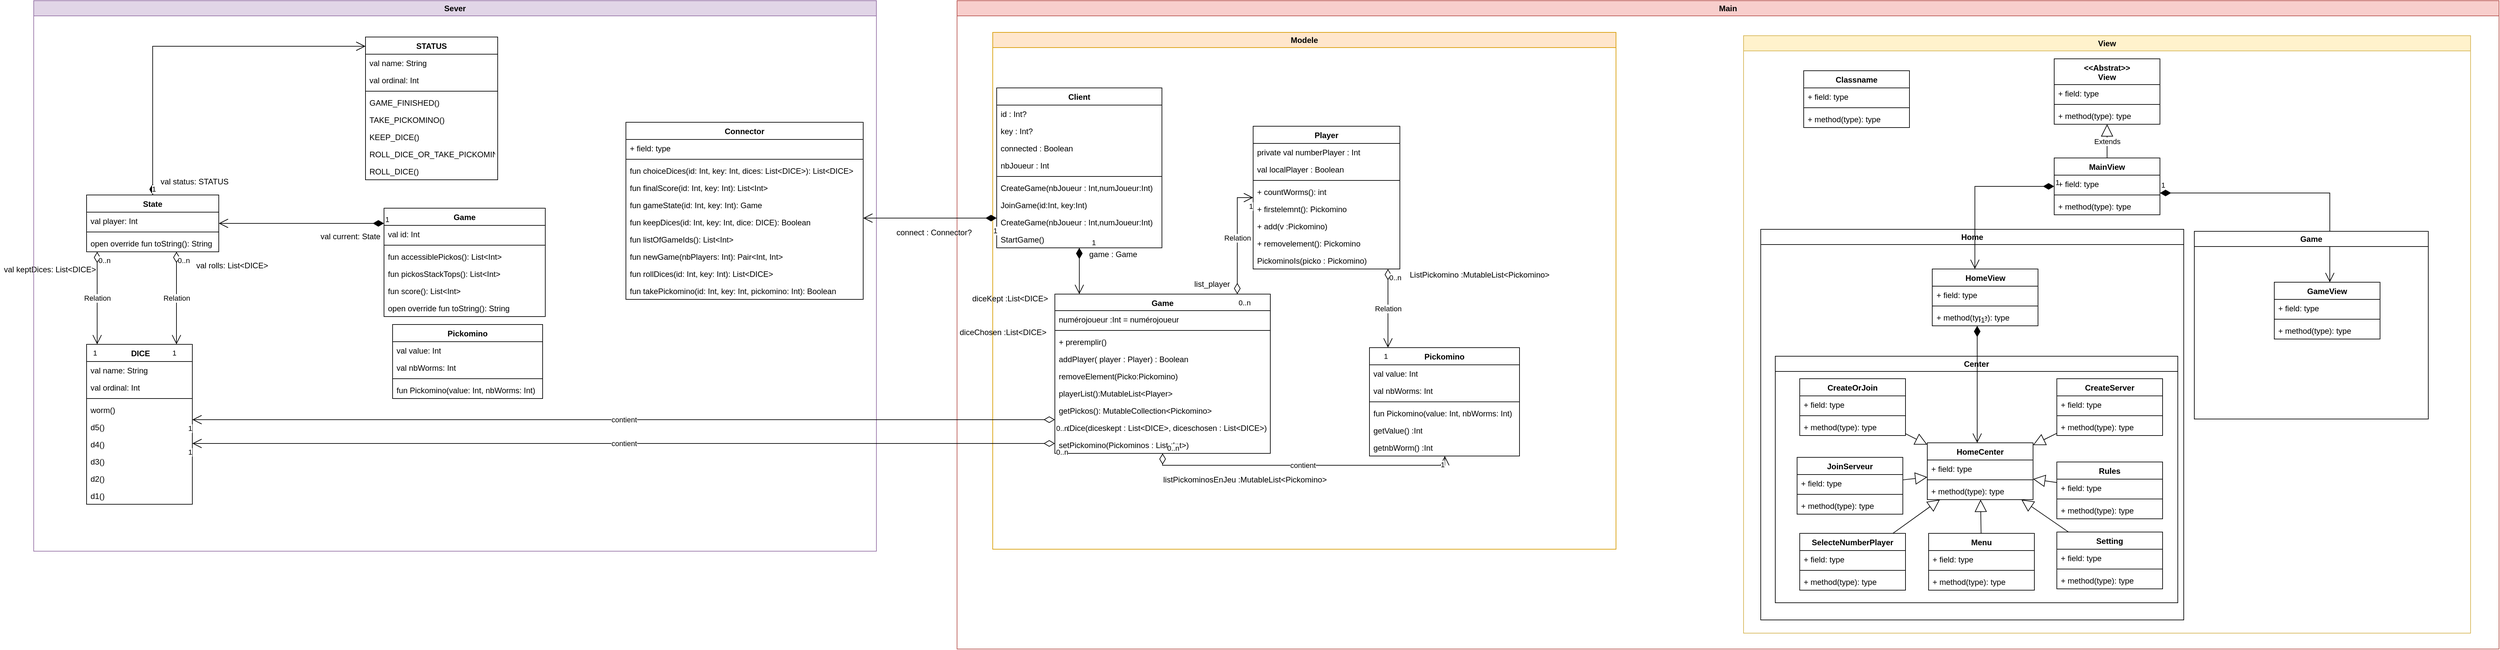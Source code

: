 <mxfile version="21.2.8" type="device">
  <diagram name="Page-1" id="RZT6y81iK2znv2RWIz-j">
    <mxGraphModel dx="1480" dy="866" grid="0" gridSize="10" guides="1" tooltips="1" connect="1" arrows="1" fold="1" page="1" pageScale="1" pageWidth="827" pageHeight="1169" math="0" shadow="0">
      <root>
        <mxCell id="0" />
        <mxCell id="1" parent="0" />
        <mxCell id="cSXNjDyf7hBkQ2mtIfp5-1" value="Game" style="swimlane;fontStyle=1;align=center;verticalAlign=top;childLayout=stackLayout;horizontal=1;startSize=26;horizontalStack=0;resizeParent=1;resizeParentMax=0;resizeLast=0;collapsible=1;marginBottom=0;whiteSpace=wrap;html=1;" parent="1" vertex="1">
          <mxGeometry x="768" y="386" width="244" height="164" as="geometry" />
        </mxCell>
        <mxCell id="cSXNjDyf7hBkQ2mtIfp5-2" value="val id: Int" style="text;strokeColor=none;fillColor=none;align=left;verticalAlign=top;spacingLeft=4;spacingRight=4;overflow=hidden;rotatable=0;points=[[0,0.5],[1,0.5]];portConstraint=eastwest;whiteSpace=wrap;html=1;" parent="cSXNjDyf7hBkQ2mtIfp5-1" vertex="1">
          <mxGeometry y="26" width="244" height="26" as="geometry" />
        </mxCell>
        <mxCell id="cSXNjDyf7hBkQ2mtIfp5-3" value="" style="line;strokeWidth=1;fillColor=none;align=left;verticalAlign=middle;spacingTop=-1;spacingLeft=3;spacingRight=3;rotatable=0;labelPosition=right;points=[];portConstraint=eastwest;strokeColor=inherit;" parent="cSXNjDyf7hBkQ2mtIfp5-1" vertex="1">
          <mxGeometry y="52" width="244" height="8" as="geometry" />
        </mxCell>
        <mxCell id="cSXNjDyf7hBkQ2mtIfp5-45" value="fun accessiblePickos(): List&amp;lt;Int&amp;gt;" style="text;strokeColor=none;fillColor=none;align=left;verticalAlign=top;spacingLeft=4;spacingRight=4;overflow=hidden;rotatable=0;points=[[0,0.5],[1,0.5]];portConstraint=eastwest;whiteSpace=wrap;html=1;" parent="cSXNjDyf7hBkQ2mtIfp5-1" vertex="1">
          <mxGeometry y="60" width="244" height="26" as="geometry" />
        </mxCell>
        <mxCell id="cSXNjDyf7hBkQ2mtIfp5-46" value="fun pickosStackTops(): List&amp;lt;Int&amp;gt;" style="text;strokeColor=none;fillColor=none;align=left;verticalAlign=top;spacingLeft=4;spacingRight=4;overflow=hidden;rotatable=0;points=[[0,0.5],[1,0.5]];portConstraint=eastwest;whiteSpace=wrap;html=1;" parent="cSXNjDyf7hBkQ2mtIfp5-1" vertex="1">
          <mxGeometry y="86" width="244" height="26" as="geometry" />
        </mxCell>
        <mxCell id="cSXNjDyf7hBkQ2mtIfp5-47" value="fun score(): List&amp;lt;Int&amp;gt;" style="text;strokeColor=none;fillColor=none;align=left;verticalAlign=top;spacingLeft=4;spacingRight=4;overflow=hidden;rotatable=0;points=[[0,0.5],[1,0.5]];portConstraint=eastwest;whiteSpace=wrap;html=1;" parent="cSXNjDyf7hBkQ2mtIfp5-1" vertex="1">
          <mxGeometry y="112" width="244" height="26" as="geometry" />
        </mxCell>
        <mxCell id="cSXNjDyf7hBkQ2mtIfp5-48" value="open override fun toString(): String" style="text;strokeColor=none;fillColor=none;align=left;verticalAlign=top;spacingLeft=4;spacingRight=4;overflow=hidden;rotatable=0;points=[[0,0.5],[1,0.5]];portConstraint=eastwest;whiteSpace=wrap;html=1;" parent="cSXNjDyf7hBkQ2mtIfp5-1" vertex="1">
          <mxGeometry y="138" width="244" height="26" as="geometry" />
        </mxCell>
        <mxCell id="cSXNjDyf7hBkQ2mtIfp5-13" value="State" style="swimlane;fontStyle=1;align=center;verticalAlign=top;childLayout=stackLayout;horizontal=1;startSize=26;horizontalStack=0;resizeParent=1;resizeParentMax=0;resizeLast=0;collapsible=1;marginBottom=0;whiteSpace=wrap;html=1;" parent="1" vertex="1">
          <mxGeometry x="318" y="366" width="200" height="86" as="geometry" />
        </mxCell>
        <mxCell id="cSXNjDyf7hBkQ2mtIfp5-53" value="val player: Int" style="text;strokeColor=none;fillColor=none;align=left;verticalAlign=top;spacingLeft=4;spacingRight=4;overflow=hidden;rotatable=0;points=[[0,0.5],[1,0.5]];portConstraint=eastwest;whiteSpace=wrap;html=1;" parent="cSXNjDyf7hBkQ2mtIfp5-13" vertex="1">
          <mxGeometry y="26" width="200" height="26" as="geometry" />
        </mxCell>
        <mxCell id="cSXNjDyf7hBkQ2mtIfp5-15" value="" style="line;strokeWidth=1;fillColor=none;align=left;verticalAlign=middle;spacingTop=-1;spacingLeft=3;spacingRight=3;rotatable=0;labelPosition=right;points=[];portConstraint=eastwest;strokeColor=inherit;" parent="cSXNjDyf7hBkQ2mtIfp5-13" vertex="1">
          <mxGeometry y="52" width="200" height="8" as="geometry" />
        </mxCell>
        <mxCell id="cSXNjDyf7hBkQ2mtIfp5-16" value="open override fun toString(): String" style="text;strokeColor=none;fillColor=none;align=left;verticalAlign=top;spacingLeft=4;spacingRight=4;overflow=hidden;rotatable=0;points=[[0,0.5],[1,0.5]];portConstraint=eastwest;whiteSpace=wrap;html=1;" parent="cSXNjDyf7hBkQ2mtIfp5-13" vertex="1">
          <mxGeometry y="60" width="200" height="26" as="geometry" />
        </mxCell>
        <mxCell id="cSXNjDyf7hBkQ2mtIfp5-22" value="&amp;nbsp;DICE" style="swimlane;fontStyle=1;align=center;verticalAlign=top;childLayout=stackLayout;horizontal=1;startSize=26;horizontalStack=0;resizeParent=1;resizeParentMax=0;resizeLast=0;collapsible=1;marginBottom=0;whiteSpace=wrap;html=1;" parent="1" vertex="1">
          <mxGeometry x="318" y="592" width="160" height="242" as="geometry" />
        </mxCell>
        <mxCell id="cSXNjDyf7hBkQ2mtIfp5-42" value="val name: String" style="text;strokeColor=none;fillColor=none;align=left;verticalAlign=top;spacingLeft=4;spacingRight=4;overflow=hidden;rotatable=0;points=[[0,0.5],[1,0.5]];portConstraint=eastwest;whiteSpace=wrap;html=1;" parent="cSXNjDyf7hBkQ2mtIfp5-22" vertex="1">
          <mxGeometry y="26" width="160" height="26" as="geometry" />
        </mxCell>
        <mxCell id="cSXNjDyf7hBkQ2mtIfp5-23" value="val ordinal: Int" style="text;strokeColor=none;fillColor=none;align=left;verticalAlign=top;spacingLeft=4;spacingRight=4;overflow=hidden;rotatable=0;points=[[0,0.5],[1,0.5]];portConstraint=eastwest;whiteSpace=wrap;html=1;" parent="cSXNjDyf7hBkQ2mtIfp5-22" vertex="1">
          <mxGeometry y="52" width="160" height="26" as="geometry" />
        </mxCell>
        <mxCell id="cSXNjDyf7hBkQ2mtIfp5-24" value="" style="line;strokeWidth=1;fillColor=none;align=left;verticalAlign=middle;spacingTop=-1;spacingLeft=3;spacingRight=3;rotatable=0;labelPosition=right;points=[];portConstraint=eastwest;strokeColor=inherit;" parent="cSXNjDyf7hBkQ2mtIfp5-22" vertex="1">
          <mxGeometry y="78" width="160" height="8" as="geometry" />
        </mxCell>
        <mxCell id="cSXNjDyf7hBkQ2mtIfp5-36" value="&lt;div&gt;worm()&lt;/div&gt;&lt;div&gt;&lt;br&gt;&lt;/div&gt;" style="text;strokeColor=none;fillColor=none;align=left;verticalAlign=top;spacingLeft=4;spacingRight=4;overflow=hidden;rotatable=0;points=[[0,0.5],[1,0.5]];portConstraint=eastwest;whiteSpace=wrap;html=1;" parent="cSXNjDyf7hBkQ2mtIfp5-22" vertex="1">
          <mxGeometry y="86" width="160" height="26" as="geometry" />
        </mxCell>
        <mxCell id="cSXNjDyf7hBkQ2mtIfp5-39" value="&lt;div&gt;d5()&lt;/div&gt;&lt;div&gt;&lt;br&gt;&lt;/div&gt;" style="text;strokeColor=none;fillColor=none;align=left;verticalAlign=top;spacingLeft=4;spacingRight=4;overflow=hidden;rotatable=0;points=[[0,0.5],[1,0.5]];portConstraint=eastwest;whiteSpace=wrap;html=1;" parent="cSXNjDyf7hBkQ2mtIfp5-22" vertex="1">
          <mxGeometry y="112" width="160" height="26" as="geometry" />
        </mxCell>
        <mxCell id="cSXNjDyf7hBkQ2mtIfp5-38" value="&lt;div&gt;d4()&lt;/div&gt;&lt;div&gt;&lt;br&gt;&lt;/div&gt;" style="text;strokeColor=none;fillColor=none;align=left;verticalAlign=top;spacingLeft=4;spacingRight=4;overflow=hidden;rotatable=0;points=[[0,0.5],[1,0.5]];portConstraint=eastwest;whiteSpace=wrap;html=1;" parent="cSXNjDyf7hBkQ2mtIfp5-22" vertex="1">
          <mxGeometry y="138" width="160" height="26" as="geometry" />
        </mxCell>
        <mxCell id="cSXNjDyf7hBkQ2mtIfp5-41" value="&lt;div&gt;d3()&lt;/div&gt;&lt;div&gt;&lt;br&gt;&lt;/div&gt;" style="text;strokeColor=none;fillColor=none;align=left;verticalAlign=top;spacingLeft=4;spacingRight=4;overflow=hidden;rotatable=0;points=[[0,0.5],[1,0.5]];portConstraint=eastwest;whiteSpace=wrap;html=1;" parent="cSXNjDyf7hBkQ2mtIfp5-22" vertex="1">
          <mxGeometry y="164" width="160" height="26" as="geometry" />
        </mxCell>
        <mxCell id="cSXNjDyf7hBkQ2mtIfp5-40" value="&lt;div&gt;d2()&lt;/div&gt;&lt;div&gt;&lt;br&gt;&lt;/div&gt;" style="text;strokeColor=none;fillColor=none;align=left;verticalAlign=top;spacingLeft=4;spacingRight=4;overflow=hidden;rotatable=0;points=[[0,0.5],[1,0.5]];portConstraint=eastwest;whiteSpace=wrap;html=1;" parent="cSXNjDyf7hBkQ2mtIfp5-22" vertex="1">
          <mxGeometry y="190" width="160" height="26" as="geometry" />
        </mxCell>
        <mxCell id="cSXNjDyf7hBkQ2mtIfp5-37" value="&lt;div&gt;d1()&lt;/div&gt;&lt;div&gt;&lt;br&gt;&lt;/div&gt;" style="text;strokeColor=none;fillColor=none;align=left;verticalAlign=top;spacingLeft=4;spacingRight=4;overflow=hidden;rotatable=0;points=[[0,0.5],[1,0.5]];portConstraint=eastwest;whiteSpace=wrap;html=1;" parent="cSXNjDyf7hBkQ2mtIfp5-22" vertex="1">
          <mxGeometry y="216" width="160" height="26" as="geometry" />
        </mxCell>
        <mxCell id="cSXNjDyf7hBkQ2mtIfp5-54" value="STATUS" style="swimlane;fontStyle=1;align=center;verticalAlign=top;childLayout=stackLayout;horizontal=1;startSize=26;horizontalStack=0;resizeParent=1;resizeParentMax=0;resizeLast=0;collapsible=1;marginBottom=0;whiteSpace=wrap;html=1;" parent="1" vertex="1">
          <mxGeometry x="740" y="127" width="200" height="216" as="geometry" />
        </mxCell>
        <mxCell id="cSXNjDyf7hBkQ2mtIfp5-55" value="val name: String" style="text;strokeColor=none;fillColor=none;align=left;verticalAlign=top;spacingLeft=4;spacingRight=4;overflow=hidden;rotatable=0;points=[[0,0.5],[1,0.5]];portConstraint=eastwest;whiteSpace=wrap;html=1;" parent="cSXNjDyf7hBkQ2mtIfp5-54" vertex="1">
          <mxGeometry y="26" width="200" height="26" as="geometry" />
        </mxCell>
        <mxCell id="cSXNjDyf7hBkQ2mtIfp5-56" value="val ordinal: Int" style="text;strokeColor=none;fillColor=none;align=left;verticalAlign=top;spacingLeft=4;spacingRight=4;overflow=hidden;rotatable=0;points=[[0,0.5],[1,0.5]];portConstraint=eastwest;whiteSpace=wrap;html=1;" parent="cSXNjDyf7hBkQ2mtIfp5-54" vertex="1">
          <mxGeometry y="52" width="200" height="26" as="geometry" />
        </mxCell>
        <mxCell id="cSXNjDyf7hBkQ2mtIfp5-59" value="" style="line;strokeWidth=1;fillColor=none;align=left;verticalAlign=middle;spacingTop=-1;spacingLeft=3;spacingRight=3;rotatable=0;labelPosition=right;points=[];portConstraint=eastwest;strokeColor=inherit;" parent="cSXNjDyf7hBkQ2mtIfp5-54" vertex="1">
          <mxGeometry y="78" width="200" height="8" as="geometry" />
        </mxCell>
        <mxCell id="cSXNjDyf7hBkQ2mtIfp5-61" value="&lt;div&gt;GAME_FINISHED()&lt;/div&gt;&lt;div&gt;&lt;br&gt;&lt;/div&gt;" style="text;strokeColor=none;fillColor=none;align=left;verticalAlign=top;spacingLeft=4;spacingRight=4;overflow=hidden;rotatable=0;points=[[0,0.5],[1,0.5]];portConstraint=eastwest;whiteSpace=wrap;html=1;" parent="cSXNjDyf7hBkQ2mtIfp5-54" vertex="1">
          <mxGeometry y="86" width="200" height="26" as="geometry" />
        </mxCell>
        <mxCell id="cSXNjDyf7hBkQ2mtIfp5-62" value="&lt;div&gt;TAKE_PICKOMINO()&lt;/div&gt;&lt;div&gt;&lt;br&gt;&lt;/div&gt;" style="text;strokeColor=none;fillColor=none;align=left;verticalAlign=top;spacingLeft=4;spacingRight=4;overflow=hidden;rotatable=0;points=[[0,0.5],[1,0.5]];portConstraint=eastwest;whiteSpace=wrap;html=1;" parent="cSXNjDyf7hBkQ2mtIfp5-54" vertex="1">
          <mxGeometry y="112" width="200" height="26" as="geometry" />
        </mxCell>
        <mxCell id="cSXNjDyf7hBkQ2mtIfp5-63" value="&lt;div&gt;KEEP_DICE()&lt;/div&gt;&lt;div&gt;&lt;br&gt;&lt;/div&gt;" style="text;strokeColor=none;fillColor=none;align=left;verticalAlign=top;spacingLeft=4;spacingRight=4;overflow=hidden;rotatable=0;points=[[0,0.5],[1,0.5]];portConstraint=eastwest;whiteSpace=wrap;html=1;" parent="cSXNjDyf7hBkQ2mtIfp5-54" vertex="1">
          <mxGeometry y="138" width="200" height="26" as="geometry" />
        </mxCell>
        <mxCell id="cSXNjDyf7hBkQ2mtIfp5-64" value="&lt;div&gt;&lt;div&gt;ROLL_DICE_OR_TAKE_PICKOMINO()&lt;/div&gt;&lt;/div&gt;&lt;div&gt;&lt;br&gt;&lt;/div&gt;" style="text;strokeColor=none;fillColor=none;align=left;verticalAlign=top;spacingLeft=4;spacingRight=4;overflow=hidden;rotatable=0;points=[[0,0.5],[1,0.5]];portConstraint=eastwest;whiteSpace=wrap;html=1;" parent="cSXNjDyf7hBkQ2mtIfp5-54" vertex="1">
          <mxGeometry y="164" width="200" height="26" as="geometry" />
        </mxCell>
        <mxCell id="cSXNjDyf7hBkQ2mtIfp5-60" value="&lt;div&gt;&lt;div&gt;ROLL_DICE()&lt;/div&gt;&lt;/div&gt;&lt;div&gt;&lt;br&gt;&lt;/div&gt;" style="text;strokeColor=none;fillColor=none;align=left;verticalAlign=top;spacingLeft=4;spacingRight=4;overflow=hidden;rotatable=0;points=[[0,0.5],[1,0.5]];portConstraint=eastwest;whiteSpace=wrap;html=1;" parent="cSXNjDyf7hBkQ2mtIfp5-54" vertex="1">
          <mxGeometry y="190" width="200" height="26" as="geometry" />
        </mxCell>
        <mxCell id="cSXNjDyf7hBkQ2mtIfp5-51" value="val keptDices: List&amp;lt;DICE&amp;gt;" style="text;strokeColor=none;fillColor=none;align=left;verticalAlign=top;spacingLeft=4;spacingRight=4;overflow=hidden;rotatable=0;points=[[0,0.5],[1,0.5]];portConstraint=eastwest;whiteSpace=wrap;html=1;" parent="1" vertex="1">
          <mxGeometry x="187" y="465" width="200" height="26" as="geometry" />
        </mxCell>
        <mxCell id="cSXNjDyf7hBkQ2mtIfp5-52" value="val rolls: List&amp;lt;DICE&amp;gt;" style="text;strokeColor=none;fillColor=none;align=left;verticalAlign=top;spacingLeft=4;spacingRight=4;overflow=hidden;rotatable=0;points=[[0,0.5],[1,0.5]];portConstraint=eastwest;whiteSpace=wrap;html=1;" parent="1" vertex="1">
          <mxGeometry x="478" y="459" width="200" height="26" as="geometry" />
        </mxCell>
        <mxCell id="cSXNjDyf7hBkQ2mtIfp5-50" value="val status: STATUS" style="text;strokeColor=none;fillColor=none;align=left;verticalAlign=top;spacingLeft=4;spacingRight=4;overflow=hidden;rotatable=0;points=[[0,0.5],[1,0.5]];portConstraint=eastwest;whiteSpace=wrap;html=1;" parent="1" vertex="1">
          <mxGeometry x="424" y="332" width="200" height="26" as="geometry" />
        </mxCell>
        <mxCell id="cSXNjDyf7hBkQ2mtIfp5-65" value="1" style="endArrow=open;html=1;endSize=12;startArrow=diamondThin;startSize=14;startFill=1;edgeStyle=orthogonalEdgeStyle;align=left;verticalAlign=bottom;rounded=0;" parent="1" source="cSXNjDyf7hBkQ2mtIfp5-13" target="cSXNjDyf7hBkQ2mtIfp5-54" edge="1">
          <mxGeometry x="-1" y="3" relative="1" as="geometry">
            <mxPoint x="839" y="314" as="sourcePoint" />
            <mxPoint x="999" y="314" as="targetPoint" />
            <Array as="points">
              <mxPoint x="418" y="141" />
            </Array>
          </mxGeometry>
        </mxCell>
        <mxCell id="cSXNjDyf7hBkQ2mtIfp5-66" value="Relation" style="endArrow=open;html=1;endSize=12;startArrow=diamondThin;startSize=14;startFill=0;edgeStyle=orthogonalEdgeStyle;rounded=0;" parent="1" source="cSXNjDyf7hBkQ2mtIfp5-13" target="cSXNjDyf7hBkQ2mtIfp5-22" edge="1">
          <mxGeometry relative="1" as="geometry">
            <mxPoint x="839" y="573" as="sourcePoint" />
            <mxPoint x="999" y="573" as="targetPoint" />
            <Array as="points">
              <mxPoint x="334" y="560" />
              <mxPoint x="334" y="560" />
            </Array>
          </mxGeometry>
        </mxCell>
        <mxCell id="cSXNjDyf7hBkQ2mtIfp5-67" value="0..n" style="edgeLabel;resizable=0;html=1;align=left;verticalAlign=top;" parent="cSXNjDyf7hBkQ2mtIfp5-66" connectable="0" vertex="1">
          <mxGeometry x="-1" relative="1" as="geometry" />
        </mxCell>
        <mxCell id="cSXNjDyf7hBkQ2mtIfp5-68" value="1" style="edgeLabel;resizable=0;html=1;align=right;verticalAlign=top;" parent="cSXNjDyf7hBkQ2mtIfp5-66" connectable="0" vertex="1">
          <mxGeometry x="1" relative="1" as="geometry" />
        </mxCell>
        <mxCell id="cSXNjDyf7hBkQ2mtIfp5-69" value="Relation" style="endArrow=open;html=1;endSize=12;startArrow=diamondThin;startSize=14;startFill=0;edgeStyle=orthogonalEdgeStyle;rounded=0;" parent="1" source="cSXNjDyf7hBkQ2mtIfp5-13" target="cSXNjDyf7hBkQ2mtIfp5-22" edge="1">
          <mxGeometry relative="1" as="geometry">
            <mxPoint x="344" y="462" as="sourcePoint" />
            <mxPoint x="344" y="602" as="targetPoint" />
            <Array as="points">
              <mxPoint x="454" y="488" />
              <mxPoint x="454" y="488" />
            </Array>
          </mxGeometry>
        </mxCell>
        <mxCell id="cSXNjDyf7hBkQ2mtIfp5-70" value="0..n" style="edgeLabel;resizable=0;html=1;align=left;verticalAlign=top;" parent="cSXNjDyf7hBkQ2mtIfp5-69" connectable="0" vertex="1">
          <mxGeometry x="-1" relative="1" as="geometry" />
        </mxCell>
        <mxCell id="cSXNjDyf7hBkQ2mtIfp5-71" value="1" style="edgeLabel;resizable=0;html=1;align=right;verticalAlign=top;" parent="cSXNjDyf7hBkQ2mtIfp5-69" connectable="0" vertex="1">
          <mxGeometry x="1" relative="1" as="geometry" />
        </mxCell>
        <mxCell id="cSXNjDyf7hBkQ2mtIfp5-43" value="val current: State" style="text;strokeColor=none;fillColor=none;align=left;verticalAlign=top;spacingLeft=4;spacingRight=4;overflow=hidden;rotatable=0;points=[[0,0.5],[1,0.5]];portConstraint=eastwest;whiteSpace=wrap;html=1;" parent="1" vertex="1">
          <mxGeometry x="666" y="415" width="244" height="26" as="geometry" />
        </mxCell>
        <mxCell id="cSXNjDyf7hBkQ2mtIfp5-73" value="1" style="endArrow=open;html=1;endSize=12;startArrow=diamondThin;startSize=14;startFill=1;edgeStyle=orthogonalEdgeStyle;align=left;verticalAlign=bottom;rounded=0;" parent="1" source="cSXNjDyf7hBkQ2mtIfp5-1" target="cSXNjDyf7hBkQ2mtIfp5-13" edge="1">
          <mxGeometry x="-1" y="3" relative="1" as="geometry">
            <mxPoint x="820" y="459" as="sourcePoint" />
            <mxPoint x="980" y="459" as="targetPoint" />
            <Array as="points">
              <mxPoint x="733" y="409" />
              <mxPoint x="733" y="409" />
            </Array>
          </mxGeometry>
        </mxCell>
        <mxCell id="tUZ9aXgOReJQeI9EX30n-1" value="Sever" style="swimlane;whiteSpace=wrap;html=1;fillColor=#e1d5e7;strokeColor=#9673a6;" parent="1" vertex="1">
          <mxGeometry x="238" y="72" width="1275" height="833" as="geometry" />
        </mxCell>
        <mxCell id="cSXNjDyf7hBkQ2mtIfp5-18" value="Pickomino" style="swimlane;fontStyle=1;align=center;verticalAlign=top;childLayout=stackLayout;horizontal=1;startSize=26;horizontalStack=0;resizeParent=1;resizeParentMax=0;resizeLast=0;collapsible=1;marginBottom=0;whiteSpace=wrap;html=1;" parent="tUZ9aXgOReJQeI9EX30n-1" vertex="1">
          <mxGeometry x="543" y="490" width="227" height="112" as="geometry" />
        </mxCell>
        <mxCell id="cSXNjDyf7hBkQ2mtIfp5-49" value="val value: Int" style="text;strokeColor=none;fillColor=none;align=left;verticalAlign=top;spacingLeft=4;spacingRight=4;overflow=hidden;rotatable=0;points=[[0,0.5],[1,0.5]];portConstraint=eastwest;whiteSpace=wrap;html=1;" parent="cSXNjDyf7hBkQ2mtIfp5-18" vertex="1">
          <mxGeometry y="26" width="227" height="26" as="geometry" />
        </mxCell>
        <mxCell id="cSXNjDyf7hBkQ2mtIfp5-19" value="val nbWorms: Int" style="text;strokeColor=none;fillColor=none;align=left;verticalAlign=top;spacingLeft=4;spacingRight=4;overflow=hidden;rotatable=0;points=[[0,0.5],[1,0.5]];portConstraint=eastwest;whiteSpace=wrap;html=1;" parent="cSXNjDyf7hBkQ2mtIfp5-18" vertex="1">
          <mxGeometry y="52" width="227" height="26" as="geometry" />
        </mxCell>
        <mxCell id="cSXNjDyf7hBkQ2mtIfp5-20" value="" style="line;strokeWidth=1;fillColor=none;align=left;verticalAlign=middle;spacingTop=-1;spacingLeft=3;spacingRight=3;rotatable=0;labelPosition=right;points=[];portConstraint=eastwest;strokeColor=inherit;" parent="cSXNjDyf7hBkQ2mtIfp5-18" vertex="1">
          <mxGeometry y="78" width="227" height="8" as="geometry" />
        </mxCell>
        <mxCell id="cSXNjDyf7hBkQ2mtIfp5-21" value="fun Pickomino(value: Int, nbWorms: Int)" style="text;strokeColor=none;fillColor=none;align=left;verticalAlign=top;spacingLeft=4;spacingRight=4;overflow=hidden;rotatable=0;points=[[0,0.5],[1,0.5]];portConstraint=eastwest;whiteSpace=wrap;html=1;" parent="cSXNjDyf7hBkQ2mtIfp5-18" vertex="1">
          <mxGeometry y="86" width="227" height="26" as="geometry" />
        </mxCell>
        <mxCell id="cSXNjDyf7hBkQ2mtIfp5-5" value="Connector" style="swimlane;fontStyle=1;align=center;verticalAlign=top;childLayout=stackLayout;horizontal=1;startSize=26;horizontalStack=0;resizeParent=1;resizeParentMax=0;resizeLast=0;collapsible=1;marginBottom=0;whiteSpace=wrap;html=1;" parent="tUZ9aXgOReJQeI9EX30n-1" vertex="1">
          <mxGeometry x="896" y="184" width="359" height="268" as="geometry" />
        </mxCell>
        <mxCell id="cSXNjDyf7hBkQ2mtIfp5-6" value="+ field: type" style="text;strokeColor=none;fillColor=none;align=left;verticalAlign=top;spacingLeft=4;spacingRight=4;overflow=hidden;rotatable=0;points=[[0,0.5],[1,0.5]];portConstraint=eastwest;whiteSpace=wrap;html=1;" parent="cSXNjDyf7hBkQ2mtIfp5-5" vertex="1">
          <mxGeometry y="26" width="359" height="26" as="geometry" />
        </mxCell>
        <mxCell id="cSXNjDyf7hBkQ2mtIfp5-7" value="" style="line;strokeWidth=1;fillColor=none;align=left;verticalAlign=middle;spacingTop=-1;spacingLeft=3;spacingRight=3;rotatable=0;labelPosition=right;points=[];portConstraint=eastwest;strokeColor=inherit;" parent="cSXNjDyf7hBkQ2mtIfp5-5" vertex="1">
          <mxGeometry y="52" width="359" height="8" as="geometry" />
        </mxCell>
        <mxCell id="cSXNjDyf7hBkQ2mtIfp5-8" value="fun choiceDices(id: Int, key: Int, dices: List&amp;lt;DICE&amp;gt;): List&amp;lt;DICE&amp;gt;" style="text;strokeColor=none;fillColor=none;align=left;verticalAlign=top;spacingLeft=4;spacingRight=4;overflow=hidden;rotatable=0;points=[[0,0.5],[1,0.5]];portConstraint=eastwest;whiteSpace=wrap;html=1;" parent="cSXNjDyf7hBkQ2mtIfp5-5" vertex="1">
          <mxGeometry y="60" width="359" height="26" as="geometry" />
        </mxCell>
        <mxCell id="cSXNjDyf7hBkQ2mtIfp5-27" value="fun finalScore(id: Int, key: Int): List&amp;lt;Int&amp;gt;" style="text;strokeColor=none;fillColor=none;align=left;verticalAlign=top;spacingLeft=4;spacingRight=4;overflow=hidden;rotatable=0;points=[[0,0.5],[1,0.5]];portConstraint=eastwest;whiteSpace=wrap;html=1;" parent="cSXNjDyf7hBkQ2mtIfp5-5" vertex="1">
          <mxGeometry y="86" width="359" height="26" as="geometry" />
        </mxCell>
        <mxCell id="cSXNjDyf7hBkQ2mtIfp5-29" value="fun gameState(id: Int, key: Int): Game" style="text;strokeColor=none;fillColor=none;align=left;verticalAlign=top;spacingLeft=4;spacingRight=4;overflow=hidden;rotatable=0;points=[[0,0.5],[1,0.5]];portConstraint=eastwest;whiteSpace=wrap;html=1;" parent="cSXNjDyf7hBkQ2mtIfp5-5" vertex="1">
          <mxGeometry y="112" width="359" height="26" as="geometry" />
        </mxCell>
        <mxCell id="cSXNjDyf7hBkQ2mtIfp5-30" value="fun keepDices(id: Int, key: Int, dice: DICE): Boolean" style="text;strokeColor=none;fillColor=none;align=left;verticalAlign=top;spacingLeft=4;spacingRight=4;overflow=hidden;rotatable=0;points=[[0,0.5],[1,0.5]];portConstraint=eastwest;whiteSpace=wrap;html=1;" parent="cSXNjDyf7hBkQ2mtIfp5-5" vertex="1">
          <mxGeometry y="138" width="359" height="26" as="geometry" />
        </mxCell>
        <mxCell id="cSXNjDyf7hBkQ2mtIfp5-31" value="&lt;div&gt;fun listOfGameIds(): List&amp;lt;Int&amp;gt;&lt;/div&gt;" style="text;strokeColor=none;fillColor=none;align=left;verticalAlign=top;spacingLeft=4;spacingRight=4;overflow=hidden;rotatable=0;points=[[0,0.5],[1,0.5]];portConstraint=eastwest;whiteSpace=wrap;html=1;" parent="cSXNjDyf7hBkQ2mtIfp5-5" vertex="1">
          <mxGeometry y="164" width="359" height="26" as="geometry" />
        </mxCell>
        <mxCell id="cSXNjDyf7hBkQ2mtIfp5-28" value="fun newGame(nbPlayers: Int): Pair&amp;lt;Int, Int&amp;gt;" style="text;strokeColor=none;fillColor=none;align=left;verticalAlign=top;spacingLeft=4;spacingRight=4;overflow=hidden;rotatable=0;points=[[0,0.5],[1,0.5]];portConstraint=eastwest;whiteSpace=wrap;html=1;" parent="cSXNjDyf7hBkQ2mtIfp5-5" vertex="1">
          <mxGeometry y="190" width="359" height="26" as="geometry" />
        </mxCell>
        <mxCell id="cSXNjDyf7hBkQ2mtIfp5-26" value="fun rollDices(id: Int, key: Int): List&amp;lt;DICE&amp;gt;" style="text;strokeColor=none;fillColor=none;align=left;verticalAlign=top;spacingLeft=4;spacingRight=4;overflow=hidden;rotatable=0;points=[[0,0.5],[1,0.5]];portConstraint=eastwest;whiteSpace=wrap;html=1;" parent="cSXNjDyf7hBkQ2mtIfp5-5" vertex="1">
          <mxGeometry y="216" width="359" height="26" as="geometry" />
        </mxCell>
        <mxCell id="cSXNjDyf7hBkQ2mtIfp5-35" value="fun takePickomino(id: Int, key: Int, pickomino: Int): Boolean" style="text;strokeColor=none;fillColor=none;align=left;verticalAlign=top;spacingLeft=4;spacingRight=4;overflow=hidden;rotatable=0;points=[[0,0.5],[1,0.5]];portConstraint=eastwest;whiteSpace=wrap;html=1;" parent="cSXNjDyf7hBkQ2mtIfp5-5" vertex="1">
          <mxGeometry y="242" width="359" height="26" as="geometry" />
        </mxCell>
        <mxCell id="tUZ9aXgOReJQeI9EX30n-2" value="Main" style="swimlane;whiteSpace=wrap;html=1;fillColor=#f8cecc;strokeColor=#b85450;" parent="1" vertex="1">
          <mxGeometry x="1635" y="72" width="2333" height="981" as="geometry" />
        </mxCell>
        <mxCell id="tUZ9aXgOReJQeI9EX30n-59" value="Modele" style="swimlane;whiteSpace=wrap;html=1;fillColor=#ffe6cc;strokeColor=#d79b00;" parent="tUZ9aXgOReJQeI9EX30n-2" vertex="1">
          <mxGeometry x="54" y="48" width="943" height="782" as="geometry" />
        </mxCell>
        <mxCell id="tUZ9aXgOReJQeI9EX30n-3" value="Player" style="swimlane;fontStyle=1;align=center;verticalAlign=top;childLayout=stackLayout;horizontal=1;startSize=26;horizontalStack=0;resizeParent=1;resizeParentMax=0;resizeLast=0;collapsible=1;marginBottom=0;whiteSpace=wrap;html=1;" parent="tUZ9aXgOReJQeI9EX30n-59" vertex="1">
          <mxGeometry x="394" y="142.0" width="222" height="216" as="geometry" />
        </mxCell>
        <mxCell id="tUZ9aXgOReJQeI9EX30n-4" value="private val numberPlayer : Int&amp;nbsp;" style="text;strokeColor=none;fillColor=none;align=left;verticalAlign=top;spacingLeft=4;spacingRight=4;overflow=hidden;rotatable=0;points=[[0,0.5],[1,0.5]];portConstraint=eastwest;whiteSpace=wrap;html=1;" parent="tUZ9aXgOReJQeI9EX30n-3" vertex="1">
          <mxGeometry y="26" width="222" height="26" as="geometry" />
        </mxCell>
        <mxCell id="tUZ9aXgOReJQeI9EX30n-5" value="val localPlayer : Boolean" style="text;strokeColor=none;fillColor=none;align=left;verticalAlign=top;spacingLeft=4;spacingRight=4;overflow=hidden;rotatable=0;points=[[0,0.5],[1,0.5]];portConstraint=eastwest;whiteSpace=wrap;html=1;" parent="tUZ9aXgOReJQeI9EX30n-3" vertex="1">
          <mxGeometry y="52" width="222" height="26" as="geometry" />
        </mxCell>
        <mxCell id="tUZ9aXgOReJQeI9EX30n-7" value="" style="line;strokeWidth=1;fillColor=none;align=left;verticalAlign=middle;spacingTop=-1;spacingLeft=3;spacingRight=3;rotatable=0;labelPosition=right;points=[];portConstraint=eastwest;strokeColor=inherit;" parent="tUZ9aXgOReJQeI9EX30n-3" vertex="1">
          <mxGeometry y="78" width="222" height="8" as="geometry" />
        </mxCell>
        <mxCell id="tUZ9aXgOReJQeI9EX30n-51" value="+ countWorms(): int" style="text;strokeColor=none;fillColor=none;align=left;verticalAlign=top;spacingLeft=4;spacingRight=4;overflow=hidden;rotatable=0;points=[[0,0.5],[1,0.5]];portConstraint=eastwest;whiteSpace=wrap;html=1;" parent="tUZ9aXgOReJQeI9EX30n-3" vertex="1">
          <mxGeometry y="86" width="222" height="26" as="geometry" />
        </mxCell>
        <mxCell id="tUZ9aXgOReJQeI9EX30n-53" value="+ firstelemnt():&amp;nbsp;Pickomino" style="text;strokeColor=none;fillColor=none;align=left;verticalAlign=top;spacingLeft=4;spacingRight=4;overflow=hidden;rotatable=0;points=[[0,0.5],[1,0.5]];portConstraint=eastwest;whiteSpace=wrap;html=1;" parent="tUZ9aXgOReJQeI9EX30n-3" vertex="1">
          <mxGeometry y="112" width="222" height="26" as="geometry" />
        </mxCell>
        <mxCell id="tUZ9aXgOReJQeI9EX30n-54" value="+ add(v :Pickomino)" style="text;strokeColor=none;fillColor=none;align=left;verticalAlign=top;spacingLeft=4;spacingRight=4;overflow=hidden;rotatable=0;points=[[0,0.5],[1,0.5]];portConstraint=eastwest;whiteSpace=wrap;html=1;" parent="tUZ9aXgOReJQeI9EX30n-3" vertex="1">
          <mxGeometry y="138" width="222" height="26" as="geometry" />
        </mxCell>
        <mxCell id="uYs_JKX0Gq04gsp21qCu-60" value="+ removelement():&amp;nbsp;Pickomino" style="text;strokeColor=none;fillColor=none;align=left;verticalAlign=top;spacingLeft=4;spacingRight=4;overflow=hidden;rotatable=0;points=[[0,0.5],[1,0.5]];portConstraint=eastwest;whiteSpace=wrap;html=1;" parent="tUZ9aXgOReJQeI9EX30n-3" vertex="1">
          <mxGeometry y="164" width="222" height="26" as="geometry" />
        </mxCell>
        <mxCell id="tUZ9aXgOReJQeI9EX30n-55" value="PickominoIs(picko : Pickomino)" style="text;strokeColor=none;fillColor=none;align=left;verticalAlign=top;spacingLeft=4;spacingRight=4;overflow=hidden;rotatable=0;points=[[0,0.5],[1,0.5]];portConstraint=eastwest;whiteSpace=wrap;html=1;" parent="tUZ9aXgOReJQeI9EX30n-3" vertex="1">
          <mxGeometry y="190" width="222" height="26" as="geometry" />
        </mxCell>
        <mxCell id="tUZ9aXgOReJQeI9EX30n-9" value="Game" style="swimlane;fontStyle=1;align=center;verticalAlign=top;childLayout=stackLayout;horizontal=1;startSize=25;horizontalStack=0;resizeParent=1;resizeParentMax=0;resizeLast=0;collapsible=1;marginBottom=0;whiteSpace=wrap;html=1;" parent="tUZ9aXgOReJQeI9EX30n-59" vertex="1">
          <mxGeometry x="94" y="396" width="326" height="241" as="geometry" />
        </mxCell>
        <mxCell id="uYs_JKX0Gq04gsp21qCu-50" value="numérojoueur :Int = numérojoueur" style="text;strokeColor=none;fillColor=none;align=left;verticalAlign=top;spacingLeft=4;spacingRight=4;overflow=hidden;rotatable=0;points=[[0,0.5],[1,0.5]];portConstraint=eastwest;whiteSpace=wrap;html=1;" parent="tUZ9aXgOReJQeI9EX30n-9" vertex="1">
          <mxGeometry y="25" width="326" height="26" as="geometry" />
        </mxCell>
        <mxCell id="tUZ9aXgOReJQeI9EX30n-13" value="" style="line;strokeWidth=1;fillColor=none;align=left;verticalAlign=middle;spacingTop=-1;spacingLeft=3;spacingRight=3;rotatable=0;labelPosition=right;points=[];portConstraint=eastwest;strokeColor=inherit;" parent="tUZ9aXgOReJQeI9EX30n-9" vertex="1">
          <mxGeometry y="51" width="326" height="8" as="geometry" />
        </mxCell>
        <mxCell id="uYs_JKX0Gq04gsp21qCu-52" value="+ preremplir()" style="text;strokeColor=none;fillColor=none;align=left;verticalAlign=top;spacingLeft=4;spacingRight=4;overflow=hidden;rotatable=0;points=[[0,0.5],[1,0.5]];portConstraint=eastwest;whiteSpace=wrap;html=1;" parent="tUZ9aXgOReJQeI9EX30n-9" vertex="1">
          <mxGeometry y="59" width="326" height="26" as="geometry" />
        </mxCell>
        <mxCell id="uYs_JKX0Gq04gsp21qCu-53" value="addPlayer( player : Player) : Boolean" style="text;strokeColor=none;fillColor=none;align=left;verticalAlign=top;spacingLeft=4;spacingRight=4;overflow=hidden;rotatable=0;points=[[0,0.5],[1,0.5]];portConstraint=eastwest;whiteSpace=wrap;html=1;" parent="tUZ9aXgOReJQeI9EX30n-9" vertex="1">
          <mxGeometry y="85" width="326" height="26" as="geometry" />
        </mxCell>
        <mxCell id="tUZ9aXgOReJQeI9EX30n-52" value="removeElement(Picko:Pickomino)" style="text;strokeColor=none;fillColor=none;align=left;verticalAlign=top;spacingLeft=4;spacingRight=4;overflow=hidden;rotatable=0;points=[[0,0.5],[1,0.5]];portConstraint=eastwest;whiteSpace=wrap;html=1;" parent="tUZ9aXgOReJQeI9EX30n-9" vertex="1">
          <mxGeometry y="111" width="326" height="26" as="geometry" />
        </mxCell>
        <mxCell id="SRAuX0WiNzy-F5Oe3qwx-1" value="playerList():MutableList&amp;lt;Player&amp;gt;" style="text;strokeColor=none;fillColor=none;align=left;verticalAlign=top;spacingLeft=4;spacingRight=4;overflow=hidden;rotatable=0;points=[[0,0.5],[1,0.5]];portConstraint=eastwest;whiteSpace=wrap;html=1;" parent="tUZ9aXgOReJQeI9EX30n-9" vertex="1">
          <mxGeometry y="137" width="326" height="26" as="geometry" />
        </mxCell>
        <mxCell id="SRAuX0WiNzy-F5Oe3qwx-2" value="getPickos(): MutableCollection&amp;lt;Pickomino&amp;gt;" style="text;strokeColor=none;fillColor=none;align=left;verticalAlign=top;spacingLeft=4;spacingRight=4;overflow=hidden;rotatable=0;points=[[0,0.5],[1,0.5]];portConstraint=eastwest;whiteSpace=wrap;html=1;" parent="tUZ9aXgOReJQeI9EX30n-9" vertex="1">
          <mxGeometry y="163" width="326" height="26" as="geometry" />
        </mxCell>
        <mxCell id="SRAuX0WiNzy-F5Oe3qwx-3" value="setDice(diceskept : List&amp;lt;DICE&amp;gt;, diceschosen : List&amp;lt;DICE&amp;gt;)" style="text;strokeColor=none;fillColor=none;align=left;verticalAlign=top;spacingLeft=4;spacingRight=4;overflow=hidden;rotatable=0;points=[[0,0.5],[1,0.5]];portConstraint=eastwest;whiteSpace=wrap;html=1;" parent="tUZ9aXgOReJQeI9EX30n-9" vertex="1">
          <mxGeometry y="189" width="326" height="26" as="geometry" />
        </mxCell>
        <mxCell id="tUZ9aXgOReJQeI9EX30n-14" value="setPickomino(Pickominos : List&amp;lt;Int&amp;gt;)" style="text;strokeColor=none;fillColor=none;align=left;verticalAlign=top;spacingLeft=4;spacingRight=4;overflow=hidden;rotatable=0;points=[[0,0.5],[1,0.5]];portConstraint=eastwest;whiteSpace=wrap;html=1;" parent="tUZ9aXgOReJQeI9EX30n-9" vertex="1">
          <mxGeometry y="215" width="326" height="26" as="geometry" />
        </mxCell>
        <mxCell id="tUZ9aXgOReJQeI9EX30n-10" value="list_player&amp;nbsp;" style="text;strokeColor=none;fillColor=none;align=left;verticalAlign=top;spacingLeft=4;spacingRight=4;overflow=hidden;rotatable=0;points=[[0,0.5],[1,0.5]];portConstraint=eastwest;whiteSpace=wrap;html=1;" parent="tUZ9aXgOReJQeI9EX30n-59" vertex="1">
          <mxGeometry x="299" y="367" width="185" height="26" as="geometry" />
        </mxCell>
        <mxCell id="tUZ9aXgOReJQeI9EX30n-17" value="Relation" style="endArrow=open;html=1;endSize=12;startArrow=diamondThin;startSize=14;startFill=0;edgeStyle=orthogonalEdgeStyle;rounded=0;" parent="tUZ9aXgOReJQeI9EX30n-59" source="tUZ9aXgOReJQeI9EX30n-9" target="tUZ9aXgOReJQeI9EX30n-3" edge="1">
          <mxGeometry relative="1" as="geometry">
            <mxPoint x="305" y="223" as="sourcePoint" />
            <mxPoint x="465" y="223" as="targetPoint" />
            <Array as="points">
              <mxPoint x="370" y="323" />
              <mxPoint x="370" y="323" />
            </Array>
          </mxGeometry>
        </mxCell>
        <mxCell id="tUZ9aXgOReJQeI9EX30n-18" value="0..n" style="edgeLabel;resizable=0;html=1;align=left;verticalAlign=top;" parent="tUZ9aXgOReJQeI9EX30n-17" connectable="0" vertex="1">
          <mxGeometry x="-1" relative="1" as="geometry" />
        </mxCell>
        <mxCell id="tUZ9aXgOReJQeI9EX30n-19" value="1" style="edgeLabel;resizable=0;html=1;align=right;verticalAlign=top;" parent="tUZ9aXgOReJQeI9EX30n-17" connectable="0" vertex="1">
          <mxGeometry x="1" relative="1" as="geometry" />
        </mxCell>
        <mxCell id="tUZ9aXgOReJQeI9EX30n-25" value="Pickomino" style="swimlane;fontStyle=1;align=center;verticalAlign=top;childLayout=stackLayout;horizontal=1;startSize=26;horizontalStack=0;resizeParent=1;resizeParentMax=0;resizeLast=0;collapsible=1;marginBottom=0;whiteSpace=wrap;html=1;" parent="tUZ9aXgOReJQeI9EX30n-59" vertex="1">
          <mxGeometry x="570" y="477" width="227" height="164" as="geometry" />
        </mxCell>
        <mxCell id="tUZ9aXgOReJQeI9EX30n-26" value="val value: Int" style="text;strokeColor=none;fillColor=none;align=left;verticalAlign=top;spacingLeft=4;spacingRight=4;overflow=hidden;rotatable=0;points=[[0,0.5],[1,0.5]];portConstraint=eastwest;whiteSpace=wrap;html=1;" parent="tUZ9aXgOReJQeI9EX30n-25" vertex="1">
          <mxGeometry y="26" width="227" height="26" as="geometry" />
        </mxCell>
        <mxCell id="tUZ9aXgOReJQeI9EX30n-27" value="val nbWorms: Int" style="text;strokeColor=none;fillColor=none;align=left;verticalAlign=top;spacingLeft=4;spacingRight=4;overflow=hidden;rotatable=0;points=[[0,0.5],[1,0.5]];portConstraint=eastwest;whiteSpace=wrap;html=1;" parent="tUZ9aXgOReJQeI9EX30n-25" vertex="1">
          <mxGeometry y="52" width="227" height="26" as="geometry" />
        </mxCell>
        <mxCell id="tUZ9aXgOReJQeI9EX30n-28" value="" style="line;strokeWidth=1;fillColor=none;align=left;verticalAlign=middle;spacingTop=-1;spacingLeft=3;spacingRight=3;rotatable=0;labelPosition=right;points=[];portConstraint=eastwest;strokeColor=inherit;" parent="tUZ9aXgOReJQeI9EX30n-25" vertex="1">
          <mxGeometry y="78" width="227" height="8" as="geometry" />
        </mxCell>
        <mxCell id="uYs_JKX0Gq04gsp21qCu-56" value="fun Pickomino(value: Int, nbWorms: Int)" style="text;strokeColor=none;fillColor=none;align=left;verticalAlign=top;spacingLeft=4;spacingRight=4;overflow=hidden;rotatable=0;points=[[0,0.5],[1,0.5]];portConstraint=eastwest;whiteSpace=wrap;html=1;" parent="tUZ9aXgOReJQeI9EX30n-25" vertex="1">
          <mxGeometry y="86" width="227" height="26" as="geometry" />
        </mxCell>
        <mxCell id="uYs_JKX0Gq04gsp21qCu-57" value="getValue() :Int" style="text;strokeColor=none;fillColor=none;align=left;verticalAlign=top;spacingLeft=4;spacingRight=4;overflow=hidden;rotatable=0;points=[[0,0.5],[1,0.5]];portConstraint=eastwest;whiteSpace=wrap;html=1;" parent="tUZ9aXgOReJQeI9EX30n-25" vertex="1">
          <mxGeometry y="112" width="227" height="26" as="geometry" />
        </mxCell>
        <mxCell id="tUZ9aXgOReJQeI9EX30n-29" value="getnbWorm() :Int" style="text;strokeColor=none;fillColor=none;align=left;verticalAlign=top;spacingLeft=4;spacingRight=4;overflow=hidden;rotatable=0;points=[[0,0.5],[1,0.5]];portConstraint=eastwest;whiteSpace=wrap;html=1;" parent="tUZ9aXgOReJQeI9EX30n-25" vertex="1">
          <mxGeometry y="138" width="227" height="26" as="geometry" />
        </mxCell>
        <mxCell id="tUZ9aXgOReJQeI9EX30n-30" value="contient" style="endArrow=open;html=1;endSize=12;startArrow=diamondThin;startSize=14;startFill=0;edgeStyle=orthogonalEdgeStyle;rounded=0;" parent="tUZ9aXgOReJQeI9EX30n-59" source="tUZ9aXgOReJQeI9EX30n-9" target="tUZ9aXgOReJQeI9EX30n-25" edge="1">
          <mxGeometry relative="1" as="geometry">
            <mxPoint x="677" y="334" as="sourcePoint" />
            <mxPoint x="837" y="334" as="targetPoint" />
            <Array as="points">
              <mxPoint x="257" y="655" />
              <mxPoint x="684" y="655" />
            </Array>
          </mxGeometry>
        </mxCell>
        <mxCell id="tUZ9aXgOReJQeI9EX30n-31" value="0..n" style="edgeLabel;resizable=0;html=1;align=left;verticalAlign=top;" parent="tUZ9aXgOReJQeI9EX30n-30" connectable="0" vertex="1">
          <mxGeometry x="-1" relative="1" as="geometry">
            <mxPoint x="5" y="-21" as="offset" />
          </mxGeometry>
        </mxCell>
        <mxCell id="tUZ9aXgOReJQeI9EX30n-32" value="1" style="edgeLabel;resizable=0;html=1;align=right;verticalAlign=top;" parent="tUZ9aXgOReJQeI9EX30n-30" connectable="0" vertex="1">
          <mxGeometry x="1" relative="1" as="geometry" />
        </mxCell>
        <mxCell id="tUZ9aXgOReJQeI9EX30n-33" value="Relation" style="endArrow=open;html=1;endSize=12;startArrow=diamondThin;startSize=14;startFill=0;edgeStyle=orthogonalEdgeStyle;rounded=0;" parent="tUZ9aXgOReJQeI9EX30n-59" source="tUZ9aXgOReJQeI9EX30n-3" target="tUZ9aXgOReJQeI9EX30n-25" edge="1">
          <mxGeometry relative="1" as="geometry">
            <mxPoint x="677" y="334" as="sourcePoint" />
            <mxPoint x="837" y="334" as="targetPoint" />
            <Array as="points">
              <mxPoint x="598" y="441" />
              <mxPoint x="598" y="441" />
            </Array>
          </mxGeometry>
        </mxCell>
        <mxCell id="tUZ9aXgOReJQeI9EX30n-34" value="0..n" style="edgeLabel;resizable=0;html=1;align=left;verticalAlign=top;" parent="tUZ9aXgOReJQeI9EX30n-33" connectable="0" vertex="1">
          <mxGeometry x="-1" relative="1" as="geometry" />
        </mxCell>
        <mxCell id="tUZ9aXgOReJQeI9EX30n-35" value="1" style="edgeLabel;resizable=0;html=1;align=right;verticalAlign=top;" parent="tUZ9aXgOReJQeI9EX30n-33" connectable="0" vertex="1">
          <mxGeometry x="1" relative="1" as="geometry" />
        </mxCell>
        <mxCell id="2" value="Client" style="swimlane;fontStyle=1;align=center;verticalAlign=top;childLayout=stackLayout;horizontal=1;startSize=26;horizontalStack=0;resizeParent=1;resizeParentMax=0;resizeLast=0;collapsible=1;marginBottom=0;whiteSpace=wrap;html=1;" parent="tUZ9aXgOReJQeI9EX30n-59" vertex="1">
          <mxGeometry x="6" y="84" width="250" height="242" as="geometry" />
        </mxCell>
        <mxCell id="uYs_JKX0Gq04gsp21qCu-41" value="id : Int?" style="text;strokeColor=none;fillColor=none;align=left;verticalAlign=top;spacingLeft=4;spacingRight=4;overflow=hidden;rotatable=0;points=[[0,0.5],[1,0.5]];portConstraint=eastwest;whiteSpace=wrap;html=1;" parent="2" vertex="1">
          <mxGeometry y="26" width="250" height="26" as="geometry" />
        </mxCell>
        <mxCell id="uYs_JKX0Gq04gsp21qCu-38" value="key : Int?" style="text;strokeColor=none;fillColor=none;align=left;verticalAlign=top;spacingLeft=4;spacingRight=4;overflow=hidden;rotatable=0;points=[[0,0.5],[1,0.5]];portConstraint=eastwest;whiteSpace=wrap;html=1;" parent="2" vertex="1">
          <mxGeometry y="52" width="250" height="26" as="geometry" />
        </mxCell>
        <mxCell id="uYs_JKX0Gq04gsp21qCu-42" value="connected : Boolean" style="text;strokeColor=none;fillColor=none;align=left;verticalAlign=top;spacingLeft=4;spacingRight=4;overflow=hidden;rotatable=0;points=[[0,0.5],[1,0.5]];portConstraint=eastwest;whiteSpace=wrap;html=1;" parent="2" vertex="1">
          <mxGeometry y="78" width="250" height="26" as="geometry" />
        </mxCell>
        <mxCell id="uYs_JKX0Gq04gsp21qCu-40" value="nbJoueur : Int" style="text;strokeColor=none;fillColor=none;align=left;verticalAlign=top;spacingLeft=4;spacingRight=4;overflow=hidden;rotatable=0;points=[[0,0.5],[1,0.5]];portConstraint=eastwest;whiteSpace=wrap;html=1;" parent="2" vertex="1">
          <mxGeometry y="104" width="250" height="26" as="geometry" />
        </mxCell>
        <mxCell id="4" value="" style="line;strokeWidth=1;fillColor=none;align=left;verticalAlign=middle;spacingTop=-1;spacingLeft=3;spacingRight=3;rotatable=0;labelPosition=right;points=[];portConstraint=eastwest;strokeColor=inherit;" parent="2" vertex="1">
          <mxGeometry y="130" width="250" height="8" as="geometry" />
        </mxCell>
        <mxCell id="uYs_JKX0Gq04gsp21qCu-44" value="CreateGame(nbJoueur : Int,numJoueur:Int)" style="text;strokeColor=none;fillColor=none;align=left;verticalAlign=top;spacingLeft=4;spacingRight=4;overflow=hidden;rotatable=0;points=[[0,0.5],[1,0.5]];portConstraint=eastwest;whiteSpace=wrap;html=1;" parent="2" vertex="1">
          <mxGeometry y="138" width="250" height="26" as="geometry" />
        </mxCell>
        <mxCell id="5" value="JoinGame(id:Int, key:Int)" style="text;strokeColor=none;fillColor=none;align=left;verticalAlign=top;spacingLeft=4;spacingRight=4;overflow=hidden;rotatable=0;points=[[0,0.5],[1,0.5]];portConstraint=eastwest;whiteSpace=wrap;html=1;" parent="2" vertex="1">
          <mxGeometry y="164" width="250" height="26" as="geometry" />
        </mxCell>
        <mxCell id="uYs_JKX0Gq04gsp21qCu-46" value="CreateGame(nbJoueur : Int,numJoueur:Int)" style="text;strokeColor=none;fillColor=none;align=left;verticalAlign=top;spacingLeft=4;spacingRight=4;overflow=hidden;rotatable=0;points=[[0,0.5],[1,0.5]];portConstraint=eastwest;whiteSpace=wrap;html=1;" parent="2" vertex="1">
          <mxGeometry y="190" width="250" height="26" as="geometry" />
        </mxCell>
        <mxCell id="uYs_JKX0Gq04gsp21qCu-45" value="StartGame()" style="text;strokeColor=none;fillColor=none;align=left;verticalAlign=top;spacingLeft=4;spacingRight=4;overflow=hidden;rotatable=0;points=[[0,0.5],[1,0.5]];portConstraint=eastwest;whiteSpace=wrap;html=1;" parent="2" vertex="1">
          <mxGeometry y="216" width="250" height="26" as="geometry" />
        </mxCell>
        <mxCell id="3" value="game : Game" style="text;strokeColor=none;fillColor=none;align=left;verticalAlign=top;spacingLeft=4;spacingRight=4;overflow=hidden;rotatable=0;points=[[0,0.5],[1,0.5]];portConstraint=eastwest;whiteSpace=wrap;html=1;" parent="tUZ9aXgOReJQeI9EX30n-59" vertex="1">
          <mxGeometry x="140" y="322" width="250" height="26" as="geometry" />
        </mxCell>
        <mxCell id="uYs_JKX0Gq04gsp21qCu-48" value="1" style="endArrow=open;html=1;endSize=12;startArrow=diamondThin;startSize=14;startFill=1;edgeStyle=orthogonalEdgeStyle;align=left;verticalAlign=bottom;rounded=0;" parent="tUZ9aXgOReJQeI9EX30n-59" source="2" target="tUZ9aXgOReJQeI9EX30n-9" edge="1">
          <mxGeometry x="-0.991" y="17" relative="1" as="geometry">
            <mxPoint x="121" y="246" as="sourcePoint" />
            <mxPoint x="281" y="246" as="targetPoint" />
            <Array as="points">
              <mxPoint x="138" y="180" />
            </Array>
            <mxPoint as="offset" />
          </mxGeometry>
        </mxCell>
        <mxCell id="tUZ9aXgOReJQeI9EX30n-11" value="listPickominosEnJeu :MutableList&amp;lt;Pickomino&amp;gt;" style="text;strokeColor=none;fillColor=none;align=left;verticalAlign=top;spacingLeft=4;spacingRight=4;overflow=hidden;rotatable=0;points=[[0,0.5],[1,0.5]];portConstraint=eastwest;whiteSpace=wrap;html=1;" parent="tUZ9aXgOReJQeI9EX30n-59" vertex="1">
          <mxGeometry x="252" y="663" width="326" height="26" as="geometry" />
        </mxCell>
        <mxCell id="uYs_JKX0Gq04gsp21qCu-59" value="ListPickomino :MutableList&amp;lt;Pickomino&amp;gt;" style="text;strokeColor=none;fillColor=none;align=left;verticalAlign=top;spacingLeft=4;spacingRight=4;overflow=hidden;rotatable=0;points=[[0,0.5],[1,0.5]];portConstraint=eastwest;whiteSpace=wrap;html=1;" parent="tUZ9aXgOReJQeI9EX30n-59" vertex="1">
          <mxGeometry x="625" y="353" width="222" height="26" as="geometry" />
        </mxCell>
        <mxCell id="uYs_JKX0Gq04gsp21qCu-51" value="diceChosen :List&amp;lt;DICE&amp;gt;" style="text;strokeColor=none;fillColor=none;align=left;verticalAlign=top;spacingLeft=4;spacingRight=4;overflow=hidden;rotatable=0;points=[[0,0.5],[1,0.5]];portConstraint=eastwest;whiteSpace=wrap;html=1;" parent="tUZ9aXgOReJQeI9EX30n-59" vertex="1">
          <mxGeometry x="-56" y="440" width="144" height="26" as="geometry" />
        </mxCell>
        <mxCell id="uYs_JKX0Gq04gsp21qCu-49" value="diceKept :List&amp;lt;DICE&amp;gt;" style="text;strokeColor=none;fillColor=none;align=left;verticalAlign=top;spacingLeft=4;spacingRight=4;overflow=hidden;rotatable=0;points=[[0,0.5],[1,0.5]];portConstraint=eastwest;whiteSpace=wrap;html=1;" parent="tUZ9aXgOReJQeI9EX30n-59" vertex="1">
          <mxGeometry x="-37" y="389" width="125" height="26" as="geometry" />
        </mxCell>
        <mxCell id="uYs_JKX0Gq04gsp21qCu-47" value="1" style="endArrow=open;html=1;endSize=12;startArrow=diamondThin;startSize=14;startFill=1;edgeStyle=orthogonalEdgeStyle;align=left;verticalAlign=bottom;rounded=0;" parent="1" source="2" target="cSXNjDyf7hBkQ2mtIfp5-5" edge="1">
          <mxGeometry x="-0.925" y="28" relative="1" as="geometry">
            <mxPoint x="1643" y="576" as="sourcePoint" />
            <mxPoint x="1803" y="576" as="targetPoint" />
            <Array as="points">
              <mxPoint x="1609" y="401" />
              <mxPoint x="1609" y="401" />
            </Array>
            <mxPoint as="offset" />
          </mxGeometry>
        </mxCell>
        <mxCell id="uYs_JKX0Gq04gsp21qCu-62" value="contient" style="endArrow=open;html=1;endSize=12;startArrow=diamondThin;startSize=14;startFill=0;edgeStyle=orthogonalEdgeStyle;rounded=0;" parent="1" source="tUZ9aXgOReJQeI9EX30n-9" target="cSXNjDyf7hBkQ2mtIfp5-22" edge="1">
          <mxGeometry relative="1" as="geometry">
            <mxPoint x="1585" y="848" as="sourcePoint" />
            <mxPoint x="1745" y="848" as="targetPoint" />
            <Array as="points">
              <mxPoint x="1025" y="706" />
              <mxPoint x="1025" y="706" />
            </Array>
          </mxGeometry>
        </mxCell>
        <mxCell id="uYs_JKX0Gq04gsp21qCu-63" value="0..n" style="edgeLabel;resizable=0;html=1;align=left;verticalAlign=top;" parent="uYs_JKX0Gq04gsp21qCu-62" connectable="0" vertex="1">
          <mxGeometry x="-1" relative="1" as="geometry" />
        </mxCell>
        <mxCell id="uYs_JKX0Gq04gsp21qCu-64" value="1" style="edgeLabel;resizable=0;html=1;align=right;verticalAlign=top;" parent="uYs_JKX0Gq04gsp21qCu-62" connectable="0" vertex="1">
          <mxGeometry x="1" relative="1" as="geometry" />
        </mxCell>
        <mxCell id="uYs_JKX0Gq04gsp21qCu-65" value="contient" style="endArrow=open;html=1;endSize=12;startArrow=diamondThin;startSize=14;startFill=0;edgeStyle=orthogonalEdgeStyle;rounded=0;" parent="1" source="tUZ9aXgOReJQeI9EX30n-9" target="cSXNjDyf7hBkQ2mtIfp5-22" edge="1">
          <mxGeometry relative="1" as="geometry">
            <mxPoint x="1788" y="871" as="sourcePoint" />
            <mxPoint x="488" y="723" as="targetPoint" />
            <Array as="points">
              <mxPoint x="1574" y="742" />
              <mxPoint x="1574" y="742" />
            </Array>
          </mxGeometry>
        </mxCell>
        <mxCell id="uYs_JKX0Gq04gsp21qCu-66" value="0..n" style="edgeLabel;resizable=0;html=1;align=left;verticalAlign=top;" parent="uYs_JKX0Gq04gsp21qCu-65" connectable="0" vertex="1">
          <mxGeometry x="-1" relative="1" as="geometry" />
        </mxCell>
        <mxCell id="uYs_JKX0Gq04gsp21qCu-67" value="1" style="edgeLabel;resizable=0;html=1;align=right;verticalAlign=top;" parent="uYs_JKX0Gq04gsp21qCu-65" connectable="0" vertex="1">
          <mxGeometry x="1" relative="1" as="geometry" />
        </mxCell>
        <mxCell id="uYs_JKX0Gq04gsp21qCu-43" value="&amp;nbsp;connect : Connector?" style="text;strokeColor=none;fillColor=none;align=left;verticalAlign=top;spacingLeft=4;spacingRight=4;overflow=hidden;rotatable=0;points=[[0,0.5],[1,0.5]];portConstraint=eastwest;whiteSpace=wrap;html=1;" parent="1" vertex="1">
          <mxGeometry x="1534" y="409" width="129" height="26" as="geometry" />
        </mxCell>
        <mxCell id="uYs_JKX0Gq04gsp21qCu-75" value="View" style="swimlane;whiteSpace=wrap;html=1;fillColor=#fff2cc;strokeColor=#d6b656;" parent="1" vertex="1">
          <mxGeometry x="2825" y="125" width="1100" height="904" as="geometry" />
        </mxCell>
        <mxCell id="uYs_JKX0Gq04gsp21qCu-80" value="Classname" style="swimlane;fontStyle=1;align=center;verticalAlign=top;childLayout=stackLayout;horizontal=1;startSize=26;horizontalStack=0;resizeParent=1;resizeParentMax=0;resizeLast=0;collapsible=1;marginBottom=0;whiteSpace=wrap;html=1;" parent="uYs_JKX0Gq04gsp21qCu-75" vertex="1">
          <mxGeometry x="91" y="53" width="160" height="86" as="geometry" />
        </mxCell>
        <mxCell id="uYs_JKX0Gq04gsp21qCu-81" value="+ field: type" style="text;strokeColor=none;fillColor=none;align=left;verticalAlign=top;spacingLeft=4;spacingRight=4;overflow=hidden;rotatable=0;points=[[0,0.5],[1,0.5]];portConstraint=eastwest;whiteSpace=wrap;html=1;" parent="uYs_JKX0Gq04gsp21qCu-80" vertex="1">
          <mxGeometry y="26" width="160" height="26" as="geometry" />
        </mxCell>
        <mxCell id="uYs_JKX0Gq04gsp21qCu-82" value="" style="line;strokeWidth=1;fillColor=none;align=left;verticalAlign=middle;spacingTop=-1;spacingLeft=3;spacingRight=3;rotatable=0;labelPosition=right;points=[];portConstraint=eastwest;strokeColor=inherit;" parent="uYs_JKX0Gq04gsp21qCu-80" vertex="1">
          <mxGeometry y="52" width="160" height="8" as="geometry" />
        </mxCell>
        <mxCell id="uYs_JKX0Gq04gsp21qCu-83" value="+ method(type): type" style="text;strokeColor=none;fillColor=none;align=left;verticalAlign=top;spacingLeft=4;spacingRight=4;overflow=hidden;rotatable=0;points=[[0,0.5],[1,0.5]];portConstraint=eastwest;whiteSpace=wrap;html=1;" parent="uYs_JKX0Gq04gsp21qCu-80" vertex="1">
          <mxGeometry y="60" width="160" height="26" as="geometry" />
        </mxCell>
        <mxCell id="uYs_JKX0Gq04gsp21qCu-76" value="&amp;lt;&amp;lt;Abstrat&amp;gt;&amp;gt;&lt;br&gt;View" style="swimlane;fontStyle=1;align=center;verticalAlign=top;childLayout=stackLayout;horizontal=1;startSize=39;horizontalStack=0;resizeParent=1;resizeParentMax=0;resizeLast=0;collapsible=1;marginBottom=0;whiteSpace=wrap;html=1;" parent="uYs_JKX0Gq04gsp21qCu-75" vertex="1">
          <mxGeometry x="470" y="35" width="160" height="99" as="geometry" />
        </mxCell>
        <mxCell id="uYs_JKX0Gq04gsp21qCu-77" value="+ field: type" style="text;strokeColor=none;fillColor=none;align=left;verticalAlign=top;spacingLeft=4;spacingRight=4;overflow=hidden;rotatable=0;points=[[0,0.5],[1,0.5]];portConstraint=eastwest;whiteSpace=wrap;html=1;" parent="uYs_JKX0Gq04gsp21qCu-76" vertex="1">
          <mxGeometry y="39" width="160" height="26" as="geometry" />
        </mxCell>
        <mxCell id="uYs_JKX0Gq04gsp21qCu-78" value="" style="line;strokeWidth=1;fillColor=none;align=left;verticalAlign=middle;spacingTop=-1;spacingLeft=3;spacingRight=3;rotatable=0;labelPosition=right;points=[];portConstraint=eastwest;strokeColor=inherit;" parent="uYs_JKX0Gq04gsp21qCu-76" vertex="1">
          <mxGeometry y="65" width="160" height="8" as="geometry" />
        </mxCell>
        <mxCell id="uYs_JKX0Gq04gsp21qCu-79" value="+ method(type): type" style="text;strokeColor=none;fillColor=none;align=left;verticalAlign=top;spacingLeft=4;spacingRight=4;overflow=hidden;rotatable=0;points=[[0,0.5],[1,0.5]];portConstraint=eastwest;whiteSpace=wrap;html=1;" parent="uYs_JKX0Gq04gsp21qCu-76" vertex="1">
          <mxGeometry y="73" width="160" height="26" as="geometry" />
        </mxCell>
        <mxCell id="uYs_JKX0Gq04gsp21qCu-84" value="MainView" style="swimlane;fontStyle=1;align=center;verticalAlign=top;childLayout=stackLayout;horizontal=1;startSize=26;horizontalStack=0;resizeParent=1;resizeParentMax=0;resizeLast=0;collapsible=1;marginBottom=0;whiteSpace=wrap;html=1;" parent="uYs_JKX0Gq04gsp21qCu-75" vertex="1">
          <mxGeometry x="470" y="185" width="160" height="86" as="geometry" />
        </mxCell>
        <mxCell id="uYs_JKX0Gq04gsp21qCu-85" value="+ field: type" style="text;strokeColor=none;fillColor=none;align=left;verticalAlign=top;spacingLeft=4;spacingRight=4;overflow=hidden;rotatable=0;points=[[0,0.5],[1,0.5]];portConstraint=eastwest;whiteSpace=wrap;html=1;" parent="uYs_JKX0Gq04gsp21qCu-84" vertex="1">
          <mxGeometry y="26" width="160" height="26" as="geometry" />
        </mxCell>
        <mxCell id="uYs_JKX0Gq04gsp21qCu-86" value="" style="line;strokeWidth=1;fillColor=none;align=left;verticalAlign=middle;spacingTop=-1;spacingLeft=3;spacingRight=3;rotatable=0;labelPosition=right;points=[];portConstraint=eastwest;strokeColor=inherit;" parent="uYs_JKX0Gq04gsp21qCu-84" vertex="1">
          <mxGeometry y="52" width="160" height="8" as="geometry" />
        </mxCell>
        <mxCell id="uYs_JKX0Gq04gsp21qCu-87" value="+ method(type): type" style="text;strokeColor=none;fillColor=none;align=left;verticalAlign=top;spacingLeft=4;spacingRight=4;overflow=hidden;rotatable=0;points=[[0,0.5],[1,0.5]];portConstraint=eastwest;whiteSpace=wrap;html=1;" parent="uYs_JKX0Gq04gsp21qCu-84" vertex="1">
          <mxGeometry y="60" width="160" height="26" as="geometry" />
        </mxCell>
        <mxCell id="uYs_JKX0Gq04gsp21qCu-199" value="1" style="endArrow=open;html=1;endSize=12;startArrow=diamondThin;startSize=14;startFill=1;edgeStyle=orthogonalEdgeStyle;align=left;verticalAlign=bottom;rounded=0;" parent="uYs_JKX0Gq04gsp21qCu-75" source="uYs_JKX0Gq04gsp21qCu-84" target="uYs_JKX0Gq04gsp21qCu-124" edge="1">
          <mxGeometry x="-1" y="3" relative="1" as="geometry">
            <mxPoint x="480" y="238" as="sourcePoint" />
            <mxPoint x="360" y="379" as="targetPoint" />
            <Array as="points">
              <mxPoint x="887" y="238" />
            </Array>
          </mxGeometry>
        </mxCell>
        <mxCell id="uYs_JKX0Gq04gsp21qCu-200" value="Extends" style="endArrow=block;endSize=16;endFill=0;html=1;rounded=0;" parent="uYs_JKX0Gq04gsp21qCu-75" source="uYs_JKX0Gq04gsp21qCu-84" target="uYs_JKX0Gq04gsp21qCu-76" edge="1">
          <mxGeometry width="160" relative="1" as="geometry">
            <mxPoint x="679" y="453" as="sourcePoint" />
            <mxPoint x="607" y="404" as="targetPoint" />
          </mxGeometry>
        </mxCell>
        <mxCell id="uYs_JKX0Gq04gsp21qCu-242" value="Home" style="swimlane;whiteSpace=wrap;html=1;" parent="uYs_JKX0Gq04gsp21qCu-75" vertex="1">
          <mxGeometry x="26" y="293" width="640" height="591" as="geometry">
            <mxRectangle x="17" y="281" width="137" height="26" as="alternateBounds" />
          </mxGeometry>
        </mxCell>
        <mxCell id="uYs_JKX0Gq04gsp21qCu-92" value="HomeView" style="swimlane;fontStyle=1;align=center;verticalAlign=top;childLayout=stackLayout;horizontal=1;startSize=26;horizontalStack=0;resizeParent=1;resizeParentMax=0;resizeLast=0;collapsible=1;marginBottom=0;whiteSpace=wrap;html=1;" parent="uYs_JKX0Gq04gsp21qCu-242" vertex="1">
          <mxGeometry x="259.5" y="60" width="160" height="86" as="geometry" />
        </mxCell>
        <mxCell id="uYs_JKX0Gq04gsp21qCu-93" value="+ field: type" style="text;strokeColor=none;fillColor=none;align=left;verticalAlign=top;spacingLeft=4;spacingRight=4;overflow=hidden;rotatable=0;points=[[0,0.5],[1,0.5]];portConstraint=eastwest;whiteSpace=wrap;html=1;" parent="uYs_JKX0Gq04gsp21qCu-92" vertex="1">
          <mxGeometry y="26" width="160" height="26" as="geometry" />
        </mxCell>
        <mxCell id="uYs_JKX0Gq04gsp21qCu-94" value="" style="line;strokeWidth=1;fillColor=none;align=left;verticalAlign=middle;spacingTop=-1;spacingLeft=3;spacingRight=3;rotatable=0;labelPosition=right;points=[];portConstraint=eastwest;strokeColor=inherit;" parent="uYs_JKX0Gq04gsp21qCu-92" vertex="1">
          <mxGeometry y="52" width="160" height="8" as="geometry" />
        </mxCell>
        <mxCell id="uYs_JKX0Gq04gsp21qCu-95" value="+ method(type): type" style="text;strokeColor=none;fillColor=none;align=left;verticalAlign=top;spacingLeft=4;spacingRight=4;overflow=hidden;rotatable=0;points=[[0,0.5],[1,0.5]];portConstraint=eastwest;whiteSpace=wrap;html=1;" parent="uYs_JKX0Gq04gsp21qCu-92" vertex="1">
          <mxGeometry y="60" width="160" height="26" as="geometry" />
        </mxCell>
        <mxCell id="uYs_JKX0Gq04gsp21qCu-201" value="Center" style="swimlane;whiteSpace=wrap;html=1;" parent="uYs_JKX0Gq04gsp21qCu-242" vertex="1">
          <mxGeometry x="22" y="192" width="609" height="373" as="geometry" />
        </mxCell>
        <mxCell id="uYs_JKX0Gq04gsp21qCu-88" value="HomeCenter" style="swimlane;fontStyle=1;align=center;verticalAlign=top;childLayout=stackLayout;horizontal=1;startSize=26;horizontalStack=0;resizeParent=1;resizeParentMax=0;resizeLast=0;collapsible=1;marginBottom=0;whiteSpace=wrap;html=1;" parent="uYs_JKX0Gq04gsp21qCu-201" vertex="1">
          <mxGeometry x="230" y="131" width="160" height="86" as="geometry" />
        </mxCell>
        <mxCell id="uYs_JKX0Gq04gsp21qCu-89" value="+ field: type" style="text;strokeColor=none;fillColor=none;align=left;verticalAlign=top;spacingLeft=4;spacingRight=4;overflow=hidden;rotatable=0;points=[[0,0.5],[1,0.5]];portConstraint=eastwest;whiteSpace=wrap;html=1;" parent="uYs_JKX0Gq04gsp21qCu-88" vertex="1">
          <mxGeometry y="26" width="160" height="26" as="geometry" />
        </mxCell>
        <mxCell id="uYs_JKX0Gq04gsp21qCu-90" value="" style="line;strokeWidth=1;fillColor=none;align=left;verticalAlign=middle;spacingTop=-1;spacingLeft=3;spacingRight=3;rotatable=0;labelPosition=right;points=[];portConstraint=eastwest;strokeColor=inherit;" parent="uYs_JKX0Gq04gsp21qCu-88" vertex="1">
          <mxGeometry y="52" width="160" height="8" as="geometry" />
        </mxCell>
        <mxCell id="uYs_JKX0Gq04gsp21qCu-91" value="+ method(type): type" style="text;strokeColor=none;fillColor=none;align=left;verticalAlign=top;spacingLeft=4;spacingRight=4;overflow=hidden;rotatable=0;points=[[0,0.5],[1,0.5]];portConstraint=eastwest;whiteSpace=wrap;html=1;" parent="uYs_JKX0Gq04gsp21qCu-88" vertex="1">
          <mxGeometry y="60" width="160" height="26" as="geometry" />
        </mxCell>
        <mxCell id="uYs_JKX0Gq04gsp21qCu-100" value="CreateOrJoin" style="swimlane;fontStyle=1;align=center;verticalAlign=top;childLayout=stackLayout;horizontal=1;startSize=26;horizontalStack=0;resizeParent=1;resizeParentMax=0;resizeLast=0;collapsible=1;marginBottom=0;whiteSpace=wrap;html=1;" parent="uYs_JKX0Gq04gsp21qCu-201" vertex="1">
          <mxGeometry x="37" y="34" width="160" height="86" as="geometry" />
        </mxCell>
        <mxCell id="uYs_JKX0Gq04gsp21qCu-101" value="+ field: type" style="text;strokeColor=none;fillColor=none;align=left;verticalAlign=top;spacingLeft=4;spacingRight=4;overflow=hidden;rotatable=0;points=[[0,0.5],[1,0.5]];portConstraint=eastwest;whiteSpace=wrap;html=1;" parent="uYs_JKX0Gq04gsp21qCu-100" vertex="1">
          <mxGeometry y="26" width="160" height="26" as="geometry" />
        </mxCell>
        <mxCell id="uYs_JKX0Gq04gsp21qCu-102" value="" style="line;strokeWidth=1;fillColor=none;align=left;verticalAlign=middle;spacingTop=-1;spacingLeft=3;spacingRight=3;rotatable=0;labelPosition=right;points=[];portConstraint=eastwest;strokeColor=inherit;" parent="uYs_JKX0Gq04gsp21qCu-100" vertex="1">
          <mxGeometry y="52" width="160" height="8" as="geometry" />
        </mxCell>
        <mxCell id="uYs_JKX0Gq04gsp21qCu-103" value="+ method(type): type" style="text;strokeColor=none;fillColor=none;align=left;verticalAlign=top;spacingLeft=4;spacingRight=4;overflow=hidden;rotatable=0;points=[[0,0.5],[1,0.5]];portConstraint=eastwest;whiteSpace=wrap;html=1;" parent="uYs_JKX0Gq04gsp21qCu-100" vertex="1">
          <mxGeometry y="60" width="160" height="26" as="geometry" />
        </mxCell>
        <mxCell id="uYs_JKX0Gq04gsp21qCu-96" value="CreateServer" style="swimlane;fontStyle=1;align=center;verticalAlign=top;childLayout=stackLayout;horizontal=1;startSize=26;horizontalStack=0;resizeParent=1;resizeParentMax=0;resizeLast=0;collapsible=1;marginBottom=0;whiteSpace=wrap;html=1;" parent="uYs_JKX0Gq04gsp21qCu-201" vertex="1">
          <mxGeometry x="426" y="34" width="160" height="86" as="geometry" />
        </mxCell>
        <mxCell id="uYs_JKX0Gq04gsp21qCu-97" value="+ field: type" style="text;strokeColor=none;fillColor=none;align=left;verticalAlign=top;spacingLeft=4;spacingRight=4;overflow=hidden;rotatable=0;points=[[0,0.5],[1,0.5]];portConstraint=eastwest;whiteSpace=wrap;html=1;" parent="uYs_JKX0Gq04gsp21qCu-96" vertex="1">
          <mxGeometry y="26" width="160" height="26" as="geometry" />
        </mxCell>
        <mxCell id="uYs_JKX0Gq04gsp21qCu-98" value="" style="line;strokeWidth=1;fillColor=none;align=left;verticalAlign=middle;spacingTop=-1;spacingLeft=3;spacingRight=3;rotatable=0;labelPosition=right;points=[];portConstraint=eastwest;strokeColor=inherit;" parent="uYs_JKX0Gq04gsp21qCu-96" vertex="1">
          <mxGeometry y="52" width="160" height="8" as="geometry" />
        </mxCell>
        <mxCell id="uYs_JKX0Gq04gsp21qCu-99" value="+ method(type): type" style="text;strokeColor=none;fillColor=none;align=left;verticalAlign=top;spacingLeft=4;spacingRight=4;overflow=hidden;rotatable=0;points=[[0,0.5],[1,0.5]];portConstraint=eastwest;whiteSpace=wrap;html=1;" parent="uYs_JKX0Gq04gsp21qCu-96" vertex="1">
          <mxGeometry y="60" width="160" height="26" as="geometry" />
        </mxCell>
        <mxCell id="uYs_JKX0Gq04gsp21qCu-104" value="Setting" style="swimlane;fontStyle=1;align=center;verticalAlign=top;childLayout=stackLayout;horizontal=1;startSize=26;horizontalStack=0;resizeParent=1;resizeParentMax=0;resizeLast=0;collapsible=1;marginBottom=0;whiteSpace=wrap;html=1;" parent="uYs_JKX0Gq04gsp21qCu-201" vertex="1">
          <mxGeometry x="426" y="266" width="160" height="86" as="geometry" />
        </mxCell>
        <mxCell id="uYs_JKX0Gq04gsp21qCu-105" value="+ field: type" style="text;strokeColor=none;fillColor=none;align=left;verticalAlign=top;spacingLeft=4;spacingRight=4;overflow=hidden;rotatable=0;points=[[0,0.5],[1,0.5]];portConstraint=eastwest;whiteSpace=wrap;html=1;" parent="uYs_JKX0Gq04gsp21qCu-104" vertex="1">
          <mxGeometry y="26" width="160" height="26" as="geometry" />
        </mxCell>
        <mxCell id="uYs_JKX0Gq04gsp21qCu-106" value="" style="line;strokeWidth=1;fillColor=none;align=left;verticalAlign=middle;spacingTop=-1;spacingLeft=3;spacingRight=3;rotatable=0;labelPosition=right;points=[];portConstraint=eastwest;strokeColor=inherit;" parent="uYs_JKX0Gq04gsp21qCu-104" vertex="1">
          <mxGeometry y="52" width="160" height="8" as="geometry" />
        </mxCell>
        <mxCell id="uYs_JKX0Gq04gsp21qCu-107" value="+ method(type): type" style="text;strokeColor=none;fillColor=none;align=left;verticalAlign=top;spacingLeft=4;spacingRight=4;overflow=hidden;rotatable=0;points=[[0,0.5],[1,0.5]];portConstraint=eastwest;whiteSpace=wrap;html=1;" parent="uYs_JKX0Gq04gsp21qCu-104" vertex="1">
          <mxGeometry y="60" width="160" height="26" as="geometry" />
        </mxCell>
        <mxCell id="uYs_JKX0Gq04gsp21qCu-108" value="JoinServeur" style="swimlane;fontStyle=1;align=center;verticalAlign=top;childLayout=stackLayout;horizontal=1;startSize=26;horizontalStack=0;resizeParent=1;resizeParentMax=0;resizeLast=0;collapsible=1;marginBottom=0;whiteSpace=wrap;html=1;" parent="uYs_JKX0Gq04gsp21qCu-201" vertex="1">
          <mxGeometry x="33" y="153" width="160" height="86" as="geometry" />
        </mxCell>
        <mxCell id="uYs_JKX0Gq04gsp21qCu-109" value="+ field: type" style="text;strokeColor=none;fillColor=none;align=left;verticalAlign=top;spacingLeft=4;spacingRight=4;overflow=hidden;rotatable=0;points=[[0,0.5],[1,0.5]];portConstraint=eastwest;whiteSpace=wrap;html=1;" parent="uYs_JKX0Gq04gsp21qCu-108" vertex="1">
          <mxGeometry y="26" width="160" height="26" as="geometry" />
        </mxCell>
        <mxCell id="uYs_JKX0Gq04gsp21qCu-110" value="" style="line;strokeWidth=1;fillColor=none;align=left;verticalAlign=middle;spacingTop=-1;spacingLeft=3;spacingRight=3;rotatable=0;labelPosition=right;points=[];portConstraint=eastwest;strokeColor=inherit;" parent="uYs_JKX0Gq04gsp21qCu-108" vertex="1">
          <mxGeometry y="52" width="160" height="8" as="geometry" />
        </mxCell>
        <mxCell id="uYs_JKX0Gq04gsp21qCu-111" value="+ method(type): type" style="text;strokeColor=none;fillColor=none;align=left;verticalAlign=top;spacingLeft=4;spacingRight=4;overflow=hidden;rotatable=0;points=[[0,0.5],[1,0.5]];portConstraint=eastwest;whiteSpace=wrap;html=1;" parent="uYs_JKX0Gq04gsp21qCu-108" vertex="1">
          <mxGeometry y="60" width="160" height="26" as="geometry" />
        </mxCell>
        <mxCell id="uYs_JKX0Gq04gsp21qCu-112" value="Rules" style="swimlane;fontStyle=1;align=center;verticalAlign=top;childLayout=stackLayout;horizontal=1;startSize=26;horizontalStack=0;resizeParent=1;resizeParentMax=0;resizeLast=0;collapsible=1;marginBottom=0;whiteSpace=wrap;html=1;" parent="uYs_JKX0Gq04gsp21qCu-201" vertex="1">
          <mxGeometry x="426" y="160" width="160" height="86" as="geometry" />
        </mxCell>
        <mxCell id="uYs_JKX0Gq04gsp21qCu-113" value="+ field: type" style="text;strokeColor=none;fillColor=none;align=left;verticalAlign=top;spacingLeft=4;spacingRight=4;overflow=hidden;rotatable=0;points=[[0,0.5],[1,0.5]];portConstraint=eastwest;whiteSpace=wrap;html=1;" parent="uYs_JKX0Gq04gsp21qCu-112" vertex="1">
          <mxGeometry y="26" width="160" height="26" as="geometry" />
        </mxCell>
        <mxCell id="uYs_JKX0Gq04gsp21qCu-114" value="" style="line;strokeWidth=1;fillColor=none;align=left;verticalAlign=middle;spacingTop=-1;spacingLeft=3;spacingRight=3;rotatable=0;labelPosition=right;points=[];portConstraint=eastwest;strokeColor=inherit;" parent="uYs_JKX0Gq04gsp21qCu-112" vertex="1">
          <mxGeometry y="52" width="160" height="8" as="geometry" />
        </mxCell>
        <mxCell id="uYs_JKX0Gq04gsp21qCu-115" value="+ method(type): type" style="text;strokeColor=none;fillColor=none;align=left;verticalAlign=top;spacingLeft=4;spacingRight=4;overflow=hidden;rotatable=0;points=[[0,0.5],[1,0.5]];portConstraint=eastwest;whiteSpace=wrap;html=1;" parent="uYs_JKX0Gq04gsp21qCu-112" vertex="1">
          <mxGeometry y="60" width="160" height="26" as="geometry" />
        </mxCell>
        <mxCell id="uYs_JKX0Gq04gsp21qCu-116" value="Menu" style="swimlane;fontStyle=1;align=center;verticalAlign=top;childLayout=stackLayout;horizontal=1;startSize=26;horizontalStack=0;resizeParent=1;resizeParentMax=0;resizeLast=0;collapsible=1;marginBottom=0;whiteSpace=wrap;html=1;" parent="uYs_JKX0Gq04gsp21qCu-201" vertex="1">
          <mxGeometry x="232" y="268" width="160" height="86" as="geometry" />
        </mxCell>
        <mxCell id="uYs_JKX0Gq04gsp21qCu-117" value="+ field: type" style="text;strokeColor=none;fillColor=none;align=left;verticalAlign=top;spacingLeft=4;spacingRight=4;overflow=hidden;rotatable=0;points=[[0,0.5],[1,0.5]];portConstraint=eastwest;whiteSpace=wrap;html=1;" parent="uYs_JKX0Gq04gsp21qCu-116" vertex="1">
          <mxGeometry y="26" width="160" height="26" as="geometry" />
        </mxCell>
        <mxCell id="uYs_JKX0Gq04gsp21qCu-118" value="" style="line;strokeWidth=1;fillColor=none;align=left;verticalAlign=middle;spacingTop=-1;spacingLeft=3;spacingRight=3;rotatable=0;labelPosition=right;points=[];portConstraint=eastwest;strokeColor=inherit;" parent="uYs_JKX0Gq04gsp21qCu-116" vertex="1">
          <mxGeometry y="52" width="160" height="8" as="geometry" />
        </mxCell>
        <mxCell id="uYs_JKX0Gq04gsp21qCu-119" value="+ method(type): type" style="text;strokeColor=none;fillColor=none;align=left;verticalAlign=top;spacingLeft=4;spacingRight=4;overflow=hidden;rotatable=0;points=[[0,0.5],[1,0.5]];portConstraint=eastwest;whiteSpace=wrap;html=1;" parent="uYs_JKX0Gq04gsp21qCu-116" vertex="1">
          <mxGeometry y="60" width="160" height="26" as="geometry" />
        </mxCell>
        <mxCell id="uYs_JKX0Gq04gsp21qCu-120" value="SelecteNumberPlayer" style="swimlane;fontStyle=1;align=center;verticalAlign=top;childLayout=stackLayout;horizontal=1;startSize=26;horizontalStack=0;resizeParent=1;resizeParentMax=0;resizeLast=0;collapsible=1;marginBottom=0;whiteSpace=wrap;html=1;" parent="uYs_JKX0Gq04gsp21qCu-201" vertex="1">
          <mxGeometry x="37" y="268" width="160" height="86" as="geometry" />
        </mxCell>
        <mxCell id="uYs_JKX0Gq04gsp21qCu-121" value="+ field: type" style="text;strokeColor=none;fillColor=none;align=left;verticalAlign=top;spacingLeft=4;spacingRight=4;overflow=hidden;rotatable=0;points=[[0,0.5],[1,0.5]];portConstraint=eastwest;whiteSpace=wrap;html=1;" parent="uYs_JKX0Gq04gsp21qCu-120" vertex="1">
          <mxGeometry y="26" width="160" height="26" as="geometry" />
        </mxCell>
        <mxCell id="uYs_JKX0Gq04gsp21qCu-122" value="" style="line;strokeWidth=1;fillColor=none;align=left;verticalAlign=middle;spacingTop=-1;spacingLeft=3;spacingRight=3;rotatable=0;labelPosition=right;points=[];portConstraint=eastwest;strokeColor=inherit;" parent="uYs_JKX0Gq04gsp21qCu-120" vertex="1">
          <mxGeometry y="52" width="160" height="8" as="geometry" />
        </mxCell>
        <mxCell id="uYs_JKX0Gq04gsp21qCu-123" value="+ method(type): type" style="text;strokeColor=none;fillColor=none;align=left;verticalAlign=top;spacingLeft=4;spacingRight=4;overflow=hidden;rotatable=0;points=[[0,0.5],[1,0.5]];portConstraint=eastwest;whiteSpace=wrap;html=1;" parent="uYs_JKX0Gq04gsp21qCu-120" vertex="1">
          <mxGeometry y="60" width="160" height="26" as="geometry" />
        </mxCell>
        <mxCell id="uYs_JKX0Gq04gsp21qCu-130" value="" style="endArrow=block;endSize=16;endFill=0;html=1;rounded=0;" parent="uYs_JKX0Gq04gsp21qCu-201" source="uYs_JKX0Gq04gsp21qCu-108" target="uYs_JKX0Gq04gsp21qCu-88" edge="1">
          <mxGeometry width="160" relative="1" as="geometry">
            <mxPoint x="188" y="278" as="sourcePoint" />
            <mxPoint x="259" y="227" as="targetPoint" />
          </mxGeometry>
        </mxCell>
        <mxCell id="uYs_JKX0Gq04gsp21qCu-131" value="" style="endArrow=block;endSize=16;endFill=0;html=1;rounded=0;" parent="uYs_JKX0Gq04gsp21qCu-201" source="uYs_JKX0Gq04gsp21qCu-100" target="uYs_JKX0Gq04gsp21qCu-88" edge="1">
          <mxGeometry width="160" relative="1" as="geometry">
            <mxPoint x="188" y="278" as="sourcePoint" />
            <mxPoint x="259" y="227" as="targetPoint" />
          </mxGeometry>
        </mxCell>
        <mxCell id="uYs_JKX0Gq04gsp21qCu-132" value="" style="endArrow=block;endSize=16;endFill=0;html=1;rounded=0;" parent="uYs_JKX0Gq04gsp21qCu-201" source="uYs_JKX0Gq04gsp21qCu-96" target="uYs_JKX0Gq04gsp21qCu-88" edge="1">
          <mxGeometry width="160" relative="1" as="geometry">
            <mxPoint x="207" y="127" as="sourcePoint" />
            <mxPoint x="240" y="144" as="targetPoint" />
          </mxGeometry>
        </mxCell>
        <mxCell id="uYs_JKX0Gq04gsp21qCu-134" value="" style="endArrow=block;endSize=16;endFill=0;html=1;rounded=0;" parent="uYs_JKX0Gq04gsp21qCu-201" source="uYs_JKX0Gq04gsp21qCu-104" target="uYs_JKX0Gq04gsp21qCu-88" edge="1">
          <mxGeometry width="160" relative="1" as="geometry">
            <mxPoint x="188" y="278" as="sourcePoint" />
            <mxPoint x="259" y="227" as="targetPoint" />
          </mxGeometry>
        </mxCell>
        <mxCell id="uYs_JKX0Gq04gsp21qCu-135" value="" style="endArrow=block;endSize=16;endFill=0;html=1;rounded=0;" parent="uYs_JKX0Gq04gsp21qCu-201" source="uYs_JKX0Gq04gsp21qCu-116" target="uYs_JKX0Gq04gsp21qCu-88" edge="1">
          <mxGeometry x="0.001" width="160" relative="1" as="geometry">
            <mxPoint x="198" y="288" as="sourcePoint" />
            <mxPoint x="269" y="237" as="targetPoint" />
            <mxPoint as="offset" />
          </mxGeometry>
        </mxCell>
        <mxCell id="uYs_JKX0Gq04gsp21qCu-136" value="" style="endArrow=block;endSize=16;endFill=0;html=1;rounded=0;" parent="uYs_JKX0Gq04gsp21qCu-201" source="uYs_JKX0Gq04gsp21qCu-112" target="uYs_JKX0Gq04gsp21qCu-88" edge="1">
          <mxGeometry width="160" relative="1" as="geometry">
            <mxPoint x="208" y="298" as="sourcePoint" />
            <mxPoint x="279" y="247" as="targetPoint" />
          </mxGeometry>
        </mxCell>
        <mxCell id="uYs_JKX0Gq04gsp21qCu-129" value="" style="endArrow=block;endSize=16;endFill=0;html=1;rounded=0;" parent="uYs_JKX0Gq04gsp21qCu-201" edge="1">
          <mxGeometry width="160" relative="1" as="geometry">
            <mxPoint x="178" y="268" as="sourcePoint" />
            <mxPoint x="249" y="217" as="targetPoint" />
          </mxGeometry>
        </mxCell>
        <mxCell id="uYs_JKX0Gq04gsp21qCu-137" value="1" style="endArrow=open;html=1;endSize=12;startArrow=diamondThin;startSize=14;startFill=1;edgeStyle=orthogonalEdgeStyle;align=left;verticalAlign=bottom;rounded=0;" parent="uYs_JKX0Gq04gsp21qCu-242" source="uYs_JKX0Gq04gsp21qCu-92" target="uYs_JKX0Gq04gsp21qCu-88" edge="1">
          <mxGeometry x="-1" y="3" relative="1" as="geometry">
            <mxPoint x="350.5" y="287" as="sourcePoint" />
            <mxPoint x="510.5" y="287" as="targetPoint" />
            <Array as="points">
              <mxPoint x="327.5" y="200" />
              <mxPoint x="327.5" y="200" />
            </Array>
          </mxGeometry>
        </mxCell>
        <mxCell id="uYs_JKX0Gq04gsp21qCu-198" value="1" style="endArrow=open;html=1;endSize=12;startArrow=diamondThin;startSize=14;startFill=1;edgeStyle=orthogonalEdgeStyle;align=left;verticalAlign=bottom;rounded=0;" parent="uYs_JKX0Gq04gsp21qCu-75" source="uYs_JKX0Gq04gsp21qCu-84" target="uYs_JKX0Gq04gsp21qCu-92" edge="1">
          <mxGeometry x="-1" y="3" relative="1" as="geometry">
            <mxPoint x="350" y="457" as="sourcePoint" />
            <mxPoint x="350" y="369" as="targetPoint" />
            <Array as="points">
              <mxPoint x="350" y="228" />
            </Array>
          </mxGeometry>
        </mxCell>
        <mxCell id="uYs_JKX0Gq04gsp21qCu-243" value="Game" style="swimlane;whiteSpace=wrap;html=1;startSize=23;" parent="uYs_JKX0Gq04gsp21qCu-75" vertex="1">
          <mxGeometry x="682" y="296" width="354" height="284" as="geometry" />
        </mxCell>
        <mxCell id="uYs_JKX0Gq04gsp21qCu-124" value="GameView" style="swimlane;fontStyle=1;align=center;verticalAlign=top;childLayout=stackLayout;horizontal=1;startSize=26;horizontalStack=0;resizeParent=1;resizeParentMax=0;resizeLast=0;collapsible=1;marginBottom=0;whiteSpace=wrap;html=1;" parent="uYs_JKX0Gq04gsp21qCu-243" vertex="1">
          <mxGeometry x="121" y="77" width="160" height="86" as="geometry" />
        </mxCell>
        <mxCell id="uYs_JKX0Gq04gsp21qCu-125" value="+ field: type" style="text;strokeColor=none;fillColor=none;align=left;verticalAlign=top;spacingLeft=4;spacingRight=4;overflow=hidden;rotatable=0;points=[[0,0.5],[1,0.5]];portConstraint=eastwest;whiteSpace=wrap;html=1;" parent="uYs_JKX0Gq04gsp21qCu-124" vertex="1">
          <mxGeometry y="26" width="160" height="26" as="geometry" />
        </mxCell>
        <mxCell id="uYs_JKX0Gq04gsp21qCu-126" value="" style="line;strokeWidth=1;fillColor=none;align=left;verticalAlign=middle;spacingTop=-1;spacingLeft=3;spacingRight=3;rotatable=0;labelPosition=right;points=[];portConstraint=eastwest;strokeColor=inherit;" parent="uYs_JKX0Gq04gsp21qCu-124" vertex="1">
          <mxGeometry y="52" width="160" height="8" as="geometry" />
        </mxCell>
        <mxCell id="uYs_JKX0Gq04gsp21qCu-127" value="+ method(type): type" style="text;strokeColor=none;fillColor=none;align=left;verticalAlign=top;spacingLeft=4;spacingRight=4;overflow=hidden;rotatable=0;points=[[0,0.5],[1,0.5]];portConstraint=eastwest;whiteSpace=wrap;html=1;" parent="uYs_JKX0Gq04gsp21qCu-124" vertex="1">
          <mxGeometry y="60" width="160" height="26" as="geometry" />
        </mxCell>
      </root>
    </mxGraphModel>
  </diagram>
</mxfile>
